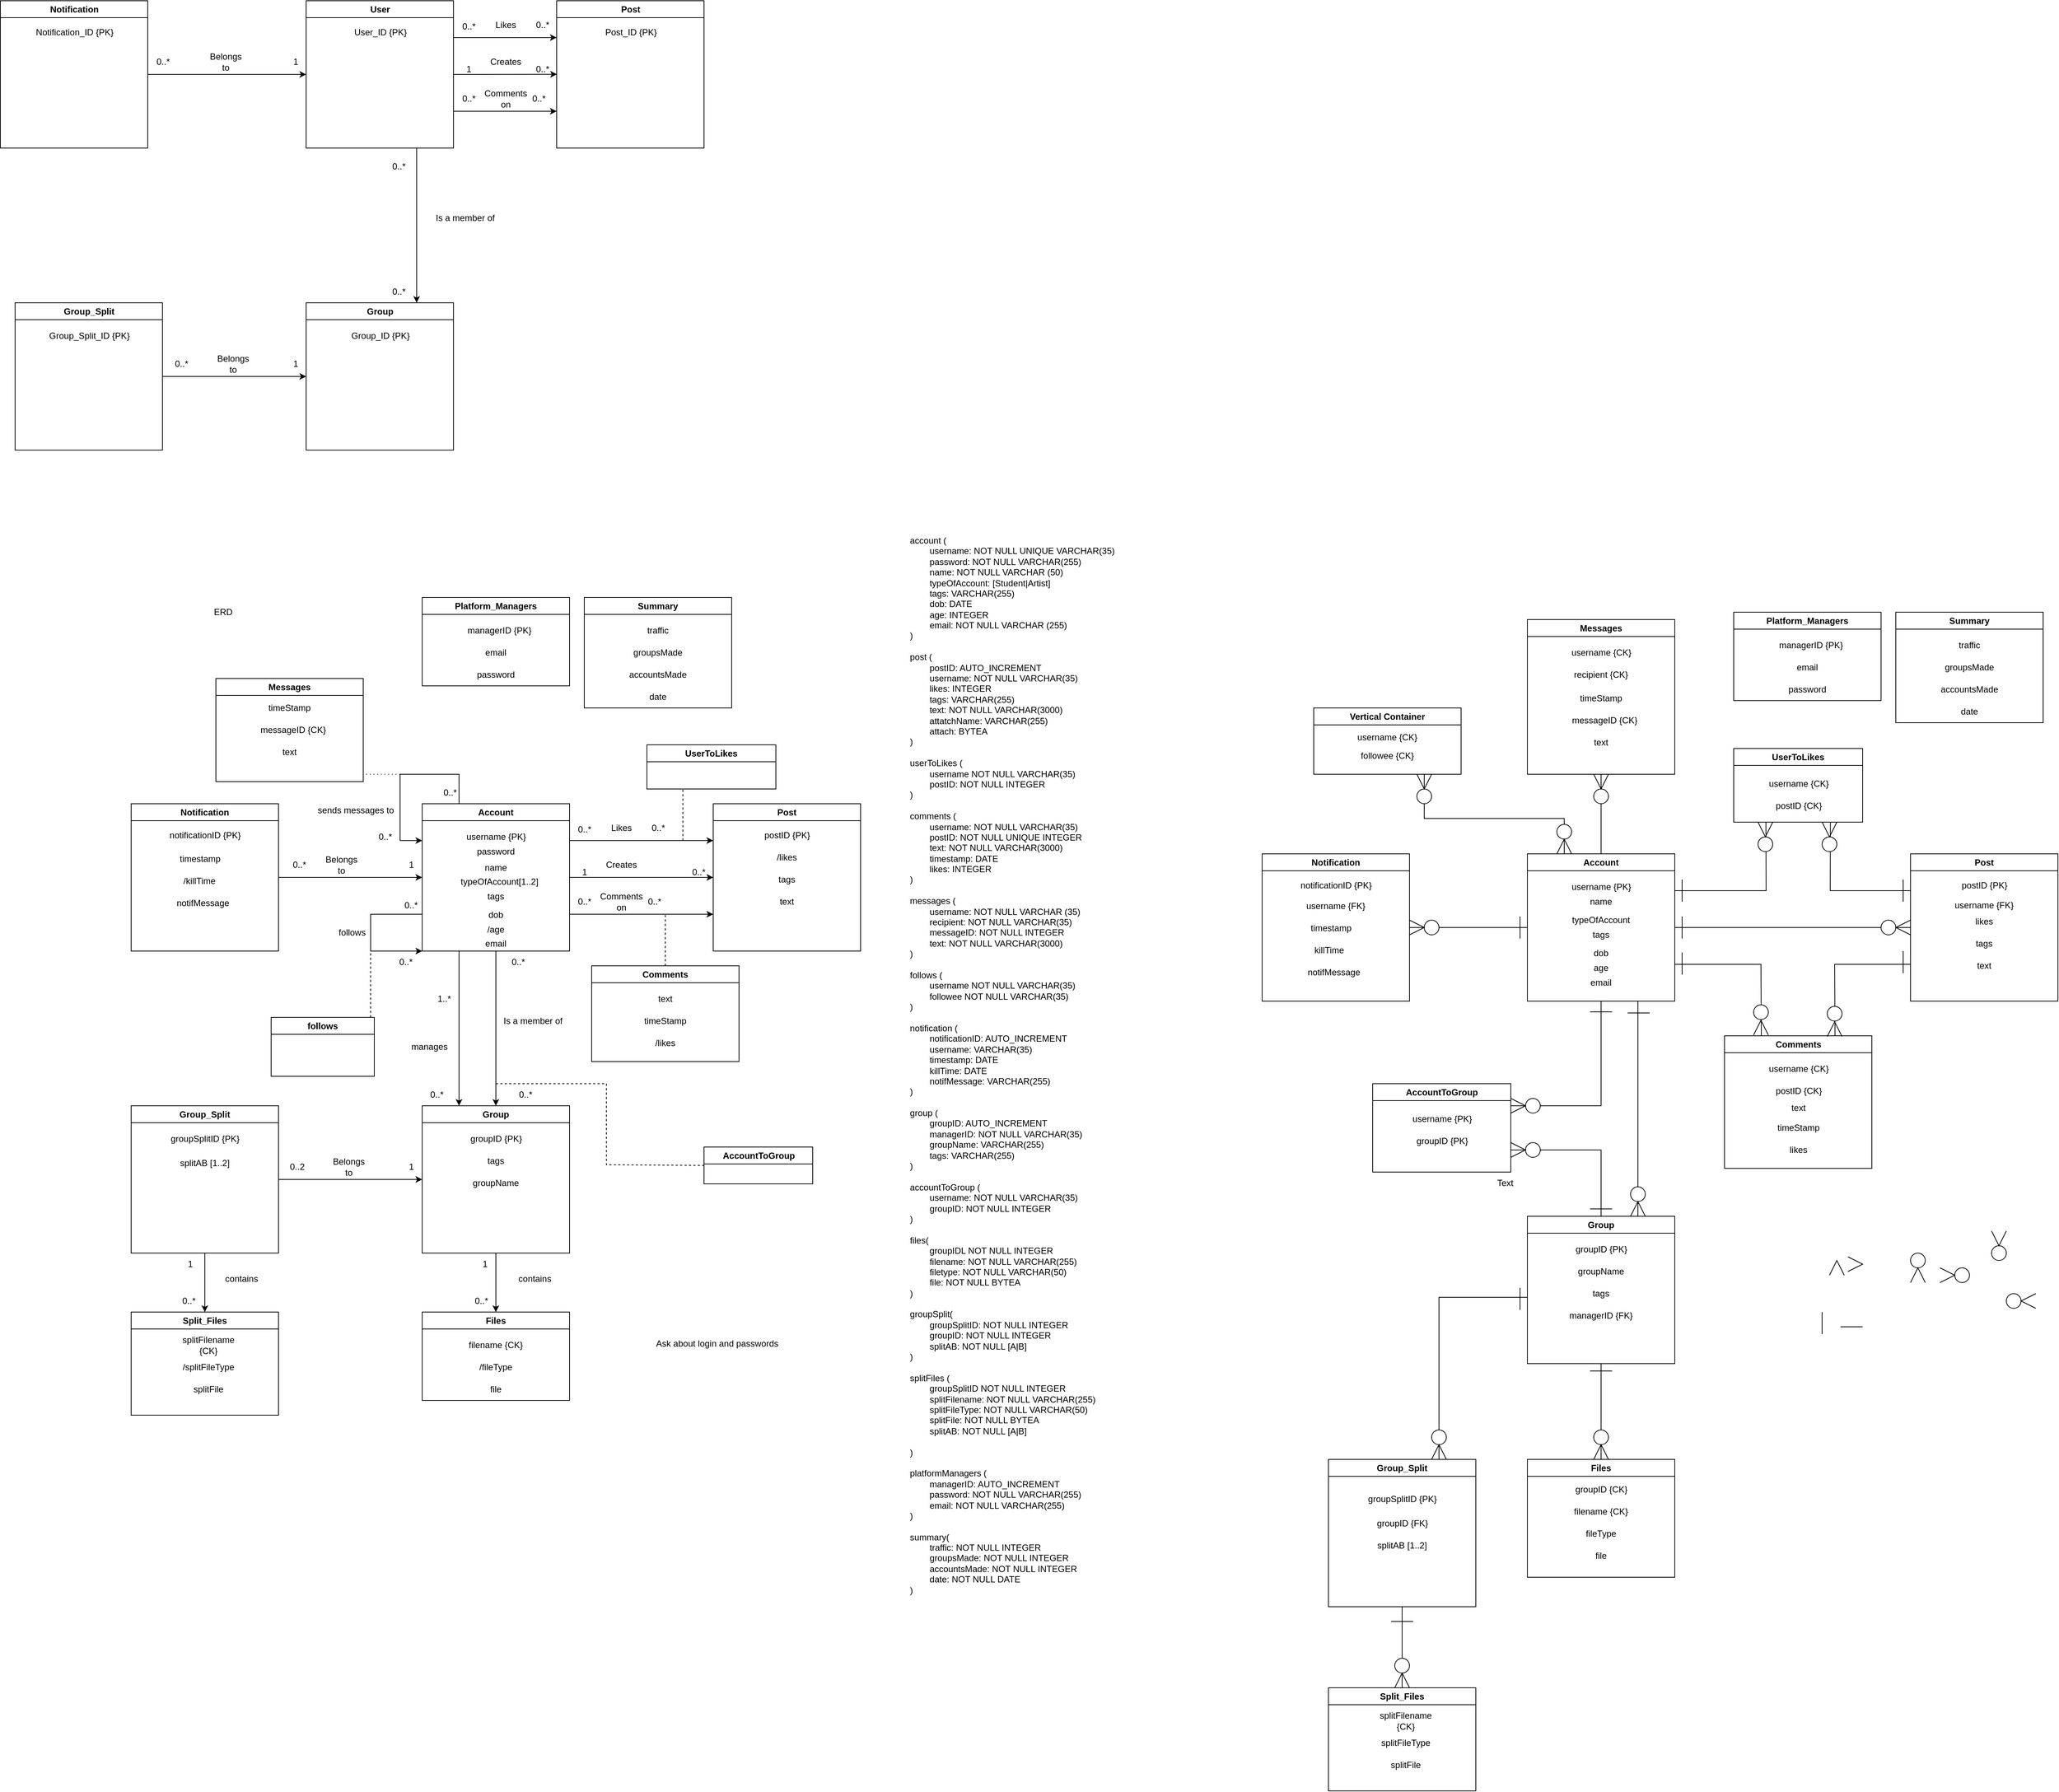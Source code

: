 <mxfile version="22.1.21" type="device">
  <diagram name="Page-1" id="mipcz4BeCPqu3NrqbcpR">
    <mxGraphModel dx="2311" dy="618" grid="1" gridSize="10" guides="1" tooltips="1" connect="1" arrows="1" fold="1" page="1" pageScale="1" pageWidth="850" pageHeight="1100" math="0" shadow="0">
      <root>
        <mxCell id="0" />
        <mxCell id="1" parent="0" />
        <mxCell id="tnb3KF8OBT1SzqHW7xid-125" value="" style="endArrow=none;html=1;rounded=0;entryX=0.5;entryY=1;entryDx=0;entryDy=0;exitX=0.5;exitY=0;exitDx=0;exitDy=0;" parent="1" source="4dsG40wPj2mOKf6h3i3h-25" target="tnb3KF8OBT1SzqHW7xid-122" edge="1">
          <mxGeometry width="50" height="50" relative="1" as="geometry">
            <mxPoint x="1750" y="1528" as="sourcePoint" />
            <mxPoint x="1750" y="1420" as="targetPoint" />
          </mxGeometry>
        </mxCell>
        <mxCell id="Dpp0LYQ1BTNpAMiysCnD-1" value="User" style="swimlane;whiteSpace=wrap;html=1;" parent="1" vertex="1">
          <mxGeometry x="-7.5" y="370" width="200" height="200" as="geometry" />
        </mxCell>
        <mxCell id="Dpp0LYQ1BTNpAMiysCnD-45" value="User_ID {PK}" style="text;html=1;align=center;verticalAlign=middle;resizable=0;points=[];autosize=1;strokeColor=none;fillColor=none;" parent="Dpp0LYQ1BTNpAMiysCnD-1" vertex="1">
          <mxGeometry x="55" y="28" width="90" height="30" as="geometry" />
        </mxCell>
        <mxCell id="Dpp0LYQ1BTNpAMiysCnD-2" value="Post" style="swimlane;whiteSpace=wrap;html=1;" parent="1" vertex="1">
          <mxGeometry x="332.5" y="370" width="200" height="200" as="geometry" />
        </mxCell>
        <mxCell id="Dpp0LYQ1BTNpAMiysCnD-46" value="Post_ID {PK}" style="text;html=1;align=center;verticalAlign=middle;resizable=0;points=[];autosize=1;strokeColor=none;fillColor=none;" parent="Dpp0LYQ1BTNpAMiysCnD-2" vertex="1">
          <mxGeometry x="55" y="28" width="90" height="30" as="geometry" />
        </mxCell>
        <mxCell id="Dpp0LYQ1BTNpAMiysCnD-6" value="Notification" style="swimlane;whiteSpace=wrap;html=1;startSize=23;" parent="1" vertex="1">
          <mxGeometry x="-422.5" y="370" width="200" height="200" as="geometry" />
        </mxCell>
        <mxCell id="Dpp0LYQ1BTNpAMiysCnD-43" value="Notification_ID {PK}" style="text;html=1;align=center;verticalAlign=middle;resizable=0;points=[];autosize=1;strokeColor=none;fillColor=none;" parent="Dpp0LYQ1BTNpAMiysCnD-6" vertex="1">
          <mxGeometry x="35" y="28" width="130" height="30" as="geometry" />
        </mxCell>
        <mxCell id="Dpp0LYQ1BTNpAMiysCnD-9" value="Group_Split" style="swimlane;whiteSpace=wrap;html=1;startSize=23;" parent="1" vertex="1">
          <mxGeometry x="-402.5" y="780" width="200" height="200" as="geometry" />
        </mxCell>
        <mxCell id="Dpp0LYQ1BTNpAMiysCnD-49" value="Group_Split_ID {PK}" style="text;html=1;align=center;verticalAlign=middle;resizable=0;points=[];autosize=1;strokeColor=none;fillColor=none;" parent="Dpp0LYQ1BTNpAMiysCnD-9" vertex="1">
          <mxGeometry x="35" y="30" width="130" height="30" as="geometry" />
        </mxCell>
        <mxCell id="Dpp0LYQ1BTNpAMiysCnD-11" value="1" style="text;html=1;align=center;verticalAlign=middle;resizable=0;points=[];autosize=1;strokeColor=none;fillColor=none;" parent="1" vertex="1">
          <mxGeometry x="197.5" y="448" width="30" height="30" as="geometry" />
        </mxCell>
        <mxCell id="Dpp0LYQ1BTNpAMiysCnD-12" value="0..*" style="text;html=1;align=center;verticalAlign=middle;resizable=0;points=[];autosize=1;strokeColor=none;fillColor=none;" parent="1" vertex="1">
          <mxGeometry x="292.5" y="448" width="40" height="30" as="geometry" />
        </mxCell>
        <mxCell id="Dpp0LYQ1BTNpAMiysCnD-13" value="Creates" style="text;html=1;align=center;verticalAlign=middle;resizable=0;points=[];autosize=1;strokeColor=none;fillColor=none;" parent="1" vertex="1">
          <mxGeometry x="227.5" y="438" width="70" height="30" as="geometry" />
        </mxCell>
        <mxCell id="Dpp0LYQ1BTNpAMiysCnD-16" value="0..*" style="text;html=1;align=center;verticalAlign=middle;resizable=0;points=[];autosize=1;strokeColor=none;fillColor=none;" parent="1" vertex="1">
          <mxGeometry x="97.5" y="580" width="40" height="30" as="geometry" />
        </mxCell>
        <mxCell id="Dpp0LYQ1BTNpAMiysCnD-17" value="Is a member of" style="text;html=1;align=center;verticalAlign=middle;resizable=0;points=[];autosize=1;strokeColor=none;fillColor=none;" parent="1" vertex="1">
          <mxGeometry x="157.5" y="650" width="100" height="30" as="geometry" />
        </mxCell>
        <mxCell id="Dpp0LYQ1BTNpAMiysCnD-19" value="0..*" style="text;html=1;align=center;verticalAlign=middle;resizable=0;points=[];autosize=1;strokeColor=none;fillColor=none;" parent="1" vertex="1">
          <mxGeometry x="192.5" y="390" width="40" height="30" as="geometry" />
        </mxCell>
        <mxCell id="Dpp0LYQ1BTNpAMiysCnD-20" value="0..*" style="text;html=1;align=center;verticalAlign=middle;resizable=0;points=[];autosize=1;strokeColor=none;fillColor=none;" parent="1" vertex="1">
          <mxGeometry x="292.5" y="388" width="40" height="30" as="geometry" />
        </mxCell>
        <mxCell id="Dpp0LYQ1BTNpAMiysCnD-21" value="Likes" style="text;html=1;align=center;verticalAlign=middle;resizable=0;points=[];autosize=1;strokeColor=none;fillColor=none;" parent="1" vertex="1">
          <mxGeometry x="237.5" y="388" width="50" height="30" as="geometry" />
        </mxCell>
        <mxCell id="Dpp0LYQ1BTNpAMiysCnD-22" value="" style="endArrow=classic;html=1;rounded=0;entryX=1.01;entryY=0.727;entryDx=0;entryDy=0;entryPerimeter=0;exitX=1;exitY=0.5;exitDx=0;exitDy=0;" parent="1" source="Dpp0LYQ1BTNpAMiysCnD-1" target="Dpp0LYQ1BTNpAMiysCnD-12" edge="1">
          <mxGeometry width="50" height="50" relative="1" as="geometry">
            <mxPoint x="227.5" y="528" as="sourcePoint" />
            <mxPoint x="282.5" y="478" as="targetPoint" />
          </mxGeometry>
        </mxCell>
        <mxCell id="Dpp0LYQ1BTNpAMiysCnD-23" value="" style="endArrow=classic;html=1;rounded=0;entryX=0;entryY=0.25;entryDx=0;entryDy=0;exitX=1;exitY=0.25;exitDx=0;exitDy=0;" parent="1" source="Dpp0LYQ1BTNpAMiysCnD-1" target="Dpp0LYQ1BTNpAMiysCnD-2" edge="1">
          <mxGeometry width="50" height="50" relative="1" as="geometry">
            <mxPoint x="242.5" y="360" as="sourcePoint" />
            <mxPoint x="292.5" y="310" as="targetPoint" />
          </mxGeometry>
        </mxCell>
        <mxCell id="Dpp0LYQ1BTNpAMiysCnD-26" value="" style="endArrow=classic;html=1;rounded=0;entryX=0;entryY=0.75;entryDx=0;entryDy=0;exitX=1;exitY=0.75;exitDx=0;exitDy=0;" parent="1" source="Dpp0LYQ1BTNpAMiysCnD-1" target="Dpp0LYQ1BTNpAMiysCnD-2" edge="1">
          <mxGeometry width="50" height="50" relative="1" as="geometry">
            <mxPoint x="272.5" y="630" as="sourcePoint" />
            <mxPoint x="322.5" y="580" as="targetPoint" />
          </mxGeometry>
        </mxCell>
        <mxCell id="Dpp0LYQ1BTNpAMiysCnD-27" value="0..*" style="text;html=1;align=center;verticalAlign=middle;resizable=0;points=[];autosize=1;strokeColor=none;fillColor=none;" parent="1" vertex="1">
          <mxGeometry x="192.5" y="488" width="40" height="30" as="geometry" />
        </mxCell>
        <mxCell id="Dpp0LYQ1BTNpAMiysCnD-28" value="0..*" style="text;html=1;align=center;verticalAlign=middle;resizable=0;points=[];autosize=1;strokeColor=none;fillColor=none;" parent="1" vertex="1">
          <mxGeometry x="287.5" y="488" width="40" height="30" as="geometry" />
        </mxCell>
        <mxCell id="Dpp0LYQ1BTNpAMiysCnD-29" value="Comments&lt;br&gt;on" style="text;html=1;align=center;verticalAlign=middle;resizable=0;points=[];autosize=1;strokeColor=none;fillColor=none;" parent="1" vertex="1">
          <mxGeometry x="222.5" y="483" width="80" height="40" as="geometry" />
        </mxCell>
        <mxCell id="Dpp0LYQ1BTNpAMiysCnD-30" value="" style="endArrow=classic;html=1;rounded=0;entryX=0;entryY=0.5;entryDx=0;entryDy=0;exitX=1;exitY=0.5;exitDx=0;exitDy=0;" parent="1" source="Dpp0LYQ1BTNpAMiysCnD-6" target="Dpp0LYQ1BTNpAMiysCnD-1" edge="1">
          <mxGeometry width="50" height="50" relative="1" as="geometry">
            <mxPoint x="-372.5" y="690" as="sourcePoint" />
            <mxPoint x="-322.5" y="640" as="targetPoint" />
          </mxGeometry>
        </mxCell>
        <mxCell id="Dpp0LYQ1BTNpAMiysCnD-31" value="Belongs&lt;br&gt;to" style="text;html=1;align=center;verticalAlign=middle;resizable=0;points=[];autosize=1;strokeColor=none;fillColor=none;" parent="1" vertex="1">
          <mxGeometry x="-152.5" y="433" width="70" height="40" as="geometry" />
        </mxCell>
        <mxCell id="Dpp0LYQ1BTNpAMiysCnD-32" value="0..*" style="text;html=1;align=center;verticalAlign=middle;resizable=0;points=[];autosize=1;strokeColor=none;fillColor=none;" parent="1" vertex="1">
          <mxGeometry x="-222.5" y="438" width="40" height="30" as="geometry" />
        </mxCell>
        <mxCell id="Dpp0LYQ1BTNpAMiysCnD-33" value="1" style="text;html=1;align=center;verticalAlign=middle;resizable=0;points=[];autosize=1;strokeColor=none;fillColor=none;" parent="1" vertex="1">
          <mxGeometry x="-37.5" y="438" width="30" height="30" as="geometry" />
        </mxCell>
        <mxCell id="Dpp0LYQ1BTNpAMiysCnD-34" value="" style="endArrow=classic;html=1;rounded=0;entryX=0;entryY=0.5;entryDx=0;entryDy=0;exitX=1;exitY=0.5;exitDx=0;exitDy=0;" parent="1" source="Dpp0LYQ1BTNpAMiysCnD-9" edge="1">
          <mxGeometry width="50" height="50" relative="1" as="geometry">
            <mxPoint x="-92.5" y="940" as="sourcePoint" />
            <mxPoint x="-7.5" y="880" as="targetPoint" />
          </mxGeometry>
        </mxCell>
        <mxCell id="Dpp0LYQ1BTNpAMiysCnD-36" value="1" style="text;html=1;align=center;verticalAlign=middle;resizable=0;points=[];autosize=1;strokeColor=none;fillColor=none;" parent="1" vertex="1">
          <mxGeometry x="-37.5" y="848" width="30" height="30" as="geometry" />
        </mxCell>
        <mxCell id="Dpp0LYQ1BTNpAMiysCnD-37" value="0..*" style="text;html=1;align=center;verticalAlign=middle;resizable=0;points=[];autosize=1;strokeColor=none;fillColor=none;" parent="1" vertex="1">
          <mxGeometry x="-197.5" y="848" width="40" height="30" as="geometry" />
        </mxCell>
        <mxCell id="Dpp0LYQ1BTNpAMiysCnD-42" value="Group" style="swimlane;whiteSpace=wrap;html=1;" parent="1" vertex="1">
          <mxGeometry x="-7.5" y="780" width="200" height="200" as="geometry" />
        </mxCell>
        <mxCell id="Dpp0LYQ1BTNpAMiysCnD-47" value="Group_ID {PK}" style="text;html=1;align=center;verticalAlign=middle;resizable=0;points=[];autosize=1;strokeColor=none;fillColor=none;" parent="Dpp0LYQ1BTNpAMiysCnD-42" vertex="1">
          <mxGeometry x="50" y="30" width="100" height="30" as="geometry" />
        </mxCell>
        <mxCell id="Dpp0LYQ1BTNpAMiysCnD-48" value="Belongs&lt;br&gt;to" style="text;html=1;align=center;verticalAlign=middle;resizable=0;points=[];autosize=1;strokeColor=none;fillColor=none;" parent="1" vertex="1">
          <mxGeometry x="-142.5" y="843" width="70" height="40" as="geometry" />
        </mxCell>
        <mxCell id="Rh0EF4wnjJrDwPLKks2O-13" value="0..*" style="text;html=1;align=center;verticalAlign=middle;resizable=0;points=[];autosize=1;strokeColor=none;fillColor=none;" parent="1" vertex="1">
          <mxGeometry x="97.5" y="750" width="40" height="30" as="geometry" />
        </mxCell>
        <mxCell id="Rh0EF4wnjJrDwPLKks2O-68" value="Account" style="swimlane;whiteSpace=wrap;html=1;" parent="1" vertex="1">
          <mxGeometry x="150" y="1460" width="200" height="200" as="geometry" />
        </mxCell>
        <mxCell id="Rh0EF4wnjJrDwPLKks2O-69" value="username {PK}" style="text;html=1;align=center;verticalAlign=middle;resizable=0;points=[];autosize=1;strokeColor=none;fillColor=none;" parent="Rh0EF4wnjJrDwPLKks2O-68" vertex="1">
          <mxGeometry x="50" y="30" width="100" height="30" as="geometry" />
        </mxCell>
        <mxCell id="Rh0EF4wnjJrDwPLKks2O-71" value="typeOfAccount[1..2]" style="text;html=1;strokeColor=none;fillColor=none;align=center;verticalAlign=middle;whiteSpace=wrap;rounded=0;rotation=0;" parent="Rh0EF4wnjJrDwPLKks2O-68" vertex="1">
          <mxGeometry x="50" y="91" width="110" height="30" as="geometry" />
        </mxCell>
        <mxCell id="Rh0EF4wnjJrDwPLKks2O-72" value="tags" style="text;html=1;strokeColor=none;fillColor=none;align=center;verticalAlign=middle;whiteSpace=wrap;rounded=0;" parent="Rh0EF4wnjJrDwPLKks2O-68" vertex="1">
          <mxGeometry x="70" y="111" width="60" height="30" as="geometry" />
        </mxCell>
        <mxCell id="zcyIjwBL12K0i02IjgGY-17" value="dob" style="text;strokeColor=none;fillColor=none;align=center;verticalAlign=middle;spacingLeft=4;spacingRight=4;overflow=hidden;points=[[0,0.5],[1,0.5]];portConstraint=eastwest;rotatable=0;whiteSpace=wrap;html=1;" parent="Rh0EF4wnjJrDwPLKks2O-68" vertex="1">
          <mxGeometry x="60" y="136" width="80" height="30" as="geometry" />
        </mxCell>
        <mxCell id="zcyIjwBL12K0i02IjgGY-18" value="/age" style="text;strokeColor=none;fillColor=none;align=center;verticalAlign=middle;spacingLeft=4;spacingRight=4;overflow=hidden;points=[[0,0.5],[1,0.5]];portConstraint=eastwest;rotatable=0;whiteSpace=wrap;html=1;" parent="Rh0EF4wnjJrDwPLKks2O-68" vertex="1">
          <mxGeometry x="60" y="156" width="80" height="30" as="geometry" />
        </mxCell>
        <mxCell id="4dsG40wPj2mOKf6h3i3h-7" value="email" style="text;html=1;strokeColor=none;fillColor=none;align=center;verticalAlign=middle;whiteSpace=wrap;rounded=0;" parent="Rh0EF4wnjJrDwPLKks2O-68" vertex="1">
          <mxGeometry x="70" y="175" width="60" height="30" as="geometry" />
        </mxCell>
        <mxCell id="Rh0EF4wnjJrDwPLKks2O-70" value="name" style="text;html=1;strokeColor=none;fillColor=none;align=center;verticalAlign=middle;whiteSpace=wrap;rounded=0;" parent="Rh0EF4wnjJrDwPLKks2O-68" vertex="1">
          <mxGeometry x="70" y="72" width="60" height="30" as="geometry" />
        </mxCell>
        <mxCell id="m73UPewdq2etQJ7ue-zR-11" value="password" style="text;html=1;strokeColor=none;fillColor=none;align=center;verticalAlign=middle;whiteSpace=wrap;rounded=0;" parent="Rh0EF4wnjJrDwPLKks2O-68" vertex="1">
          <mxGeometry x="70" y="50" width="60" height="30" as="geometry" />
        </mxCell>
        <mxCell id="Rh0EF4wnjJrDwPLKks2O-73" value="Post" style="swimlane;whiteSpace=wrap;html=1;" parent="1" vertex="1">
          <mxGeometry x="545" y="1460" width="200" height="200" as="geometry" />
        </mxCell>
        <mxCell id="Rh0EF4wnjJrDwPLKks2O-74" value="postID {PK}" style="text;html=1;align=center;verticalAlign=middle;resizable=0;points=[];autosize=1;strokeColor=none;fillColor=none;" parent="Rh0EF4wnjJrDwPLKks2O-73" vertex="1">
          <mxGeometry x="55" y="28" width="90" height="30" as="geometry" />
        </mxCell>
        <mxCell id="Rh0EF4wnjJrDwPLKks2O-76" value="/likes" style="text;html=1;strokeColor=none;fillColor=none;align=center;verticalAlign=middle;whiteSpace=wrap;rounded=0;" parent="Rh0EF4wnjJrDwPLKks2O-73" vertex="1">
          <mxGeometry x="70" y="58" width="60" height="30" as="geometry" />
        </mxCell>
        <mxCell id="Rh0EF4wnjJrDwPLKks2O-77" value="tags" style="text;html=1;strokeColor=none;fillColor=none;align=center;verticalAlign=middle;whiteSpace=wrap;rounded=0;" parent="Rh0EF4wnjJrDwPLKks2O-73" vertex="1">
          <mxGeometry x="70" y="88" width="60" height="30" as="geometry" />
        </mxCell>
        <mxCell id="OdN4RCp4MEMPDeF_XI6s-49" value="text" style="text;html=1;strokeColor=none;fillColor=none;align=center;verticalAlign=middle;whiteSpace=wrap;rounded=0;" parent="Rh0EF4wnjJrDwPLKks2O-73" vertex="1">
          <mxGeometry x="70" y="118" width="60" height="30" as="geometry" />
        </mxCell>
        <mxCell id="Rh0EF4wnjJrDwPLKks2O-78" value="Notification" style="swimlane;whiteSpace=wrap;html=1;startSize=23;" parent="1" vertex="1">
          <mxGeometry x="-245" y="1460" width="200" height="200" as="geometry" />
        </mxCell>
        <mxCell id="Rh0EF4wnjJrDwPLKks2O-79" value="notificationID {PK}" style="text;html=1;align=center;verticalAlign=middle;resizable=0;points=[];autosize=1;strokeColor=none;fillColor=none;" parent="Rh0EF4wnjJrDwPLKks2O-78" vertex="1">
          <mxGeometry x="40" y="28" width="120" height="30" as="geometry" />
        </mxCell>
        <mxCell id="zcyIjwBL12K0i02IjgGY-11" value="timestamp" style="text;strokeColor=none;fillColor=none;align=left;verticalAlign=middle;spacingLeft=4;spacingRight=4;overflow=hidden;points=[[0,0.5],[1,0.5]];portConstraint=eastwest;rotatable=0;whiteSpace=wrap;html=1;" parent="Rh0EF4wnjJrDwPLKks2O-78" vertex="1">
          <mxGeometry x="60" y="60" width="80" height="30" as="geometry" />
        </mxCell>
        <mxCell id="zcyIjwBL12K0i02IjgGY-12" value="/killTime" style="text;strokeColor=none;fillColor=none;align=left;verticalAlign=middle;spacingLeft=4;spacingRight=4;overflow=hidden;points=[[0,0.5],[1,0.5]];portConstraint=eastwest;rotatable=0;whiteSpace=wrap;html=1;" parent="Rh0EF4wnjJrDwPLKks2O-78" vertex="1">
          <mxGeometry x="65" y="90" width="80" height="30" as="geometry" />
        </mxCell>
        <mxCell id="OdN4RCp4MEMPDeF_XI6s-24" value="notifMessage" style="text;html=1;strokeColor=none;fillColor=none;align=center;verticalAlign=middle;whiteSpace=wrap;rounded=0;" parent="Rh0EF4wnjJrDwPLKks2O-78" vertex="1">
          <mxGeometry x="50" y="120" width="95" height="30" as="geometry" />
        </mxCell>
        <mxCell id="Rh0EF4wnjJrDwPLKks2O-81" value="Group_Split" style="swimlane;whiteSpace=wrap;html=1;startSize=23;" parent="1" vertex="1">
          <mxGeometry x="-245" y="1870" width="200" height="200" as="geometry" />
        </mxCell>
        <mxCell id="Rh0EF4wnjJrDwPLKks2O-82" value="groupSplitID {PK}" style="text;html=1;align=center;verticalAlign=middle;resizable=0;points=[];autosize=1;strokeColor=none;fillColor=none;" parent="Rh0EF4wnjJrDwPLKks2O-81" vertex="1">
          <mxGeometry x="40" y="30" width="120" height="30" as="geometry" />
        </mxCell>
        <mxCell id="-S3U3vzZ7X92yf2erA8T-2" value="splitAB [1..2]" style="text;html=1;strokeColor=none;fillColor=none;align=center;verticalAlign=middle;whiteSpace=wrap;rounded=0;" parent="Rh0EF4wnjJrDwPLKks2O-81" vertex="1">
          <mxGeometry x="50" y="63" width="100" height="30" as="geometry" />
        </mxCell>
        <mxCell id="Rh0EF4wnjJrDwPLKks2O-83" value="1" style="text;html=1;align=center;verticalAlign=middle;resizable=0;points=[];autosize=1;strokeColor=none;fillColor=none;" parent="1" vertex="1">
          <mxGeometry x="355" y="1538" width="30" height="30" as="geometry" />
        </mxCell>
        <mxCell id="Rh0EF4wnjJrDwPLKks2O-84" value="0..*" style="text;html=1;align=center;verticalAlign=middle;resizable=0;points=[];autosize=1;strokeColor=none;fillColor=none;" parent="1" vertex="1">
          <mxGeometry x="505" y="1538" width="40" height="30" as="geometry" />
        </mxCell>
        <mxCell id="Rh0EF4wnjJrDwPLKks2O-85" value="Creates" style="text;html=1;align=center;verticalAlign=middle;resizable=0;points=[];autosize=1;strokeColor=none;fillColor=none;" parent="1" vertex="1">
          <mxGeometry x="385" y="1528" width="70" height="30" as="geometry" />
        </mxCell>
        <mxCell id="Rh0EF4wnjJrDwPLKks2O-86" value="0..*" style="text;html=1;align=center;verticalAlign=middle;resizable=0;points=[];autosize=1;strokeColor=none;fillColor=none;" parent="1" vertex="1">
          <mxGeometry x="260" y="1660" width="40" height="30" as="geometry" />
        </mxCell>
        <mxCell id="Rh0EF4wnjJrDwPLKks2O-89" value="0..*" style="text;html=1;align=center;verticalAlign=middle;resizable=0;points=[];autosize=1;strokeColor=none;fillColor=none;" parent="1" vertex="1">
          <mxGeometry x="350" y="1480" width="40" height="30" as="geometry" />
        </mxCell>
        <mxCell id="Rh0EF4wnjJrDwPLKks2O-90" value="0..*" style="text;html=1;align=center;verticalAlign=middle;resizable=0;points=[];autosize=1;strokeColor=none;fillColor=none;" parent="1" vertex="1">
          <mxGeometry x="450" y="1478" width="40" height="30" as="geometry" />
        </mxCell>
        <mxCell id="Rh0EF4wnjJrDwPLKks2O-91" value="Likes" style="text;html=1;align=center;verticalAlign=middle;resizable=0;points=[];autosize=1;strokeColor=none;fillColor=none;" parent="1" vertex="1">
          <mxGeometry x="395" y="1478" width="50" height="30" as="geometry" />
        </mxCell>
        <mxCell id="Rh0EF4wnjJrDwPLKks2O-92" value="" style="endArrow=classic;html=1;rounded=0;entryX=0;entryY=0.5;entryDx=0;entryDy=0;exitX=1;exitY=0.5;exitDx=0;exitDy=0;" parent="1" source="Rh0EF4wnjJrDwPLKks2O-68" target="Rh0EF4wnjJrDwPLKks2O-73" edge="1">
          <mxGeometry width="50" height="50" relative="1" as="geometry">
            <mxPoint x="385" y="1618" as="sourcePoint" />
            <mxPoint x="440" y="1568" as="targetPoint" />
          </mxGeometry>
        </mxCell>
        <mxCell id="Rh0EF4wnjJrDwPLKks2O-93" value="" style="endArrow=classic;html=1;rounded=0;entryX=0;entryY=0.25;entryDx=0;entryDy=0;exitX=1;exitY=0.25;exitDx=0;exitDy=0;" parent="1" source="Rh0EF4wnjJrDwPLKks2O-68" target="Rh0EF4wnjJrDwPLKks2O-73" edge="1">
          <mxGeometry width="50" height="50" relative="1" as="geometry">
            <mxPoint x="400" y="1450" as="sourcePoint" />
            <mxPoint x="450" y="1400" as="targetPoint" />
          </mxGeometry>
        </mxCell>
        <mxCell id="Rh0EF4wnjJrDwPLKks2O-95" value="" style="endArrow=classic;html=1;rounded=0;entryX=0;entryY=0.75;entryDx=0;entryDy=0;exitX=1;exitY=0.75;exitDx=0;exitDy=0;" parent="1" source="Rh0EF4wnjJrDwPLKks2O-68" target="Rh0EF4wnjJrDwPLKks2O-73" edge="1">
          <mxGeometry width="50" height="50" relative="1" as="geometry">
            <mxPoint x="430" y="1720" as="sourcePoint" />
            <mxPoint x="480" y="1670" as="targetPoint" />
          </mxGeometry>
        </mxCell>
        <mxCell id="Rh0EF4wnjJrDwPLKks2O-96" value="0..*" style="text;html=1;align=center;verticalAlign=middle;resizable=0;points=[];autosize=1;strokeColor=none;fillColor=none;" parent="1" vertex="1">
          <mxGeometry x="350" y="1578" width="40" height="30" as="geometry" />
        </mxCell>
        <mxCell id="Rh0EF4wnjJrDwPLKks2O-97" value="0..*" style="text;html=1;align=center;verticalAlign=middle;resizable=0;points=[];autosize=1;strokeColor=none;fillColor=none;" parent="1" vertex="1">
          <mxGeometry x="445" y="1578" width="40" height="30" as="geometry" />
        </mxCell>
        <mxCell id="Rh0EF4wnjJrDwPLKks2O-98" value="Comments&lt;br&gt;on" style="text;html=1;align=center;verticalAlign=middle;resizable=0;points=[];autosize=1;strokeColor=none;fillColor=none;" parent="1" vertex="1">
          <mxGeometry x="380" y="1573" width="80" height="40" as="geometry" />
        </mxCell>
        <mxCell id="Rh0EF4wnjJrDwPLKks2O-99" value="" style="endArrow=classic;html=1;rounded=0;entryX=0;entryY=0.5;entryDx=0;entryDy=0;exitX=1;exitY=0.5;exitDx=0;exitDy=0;" parent="1" source="Rh0EF4wnjJrDwPLKks2O-78" target="Rh0EF4wnjJrDwPLKks2O-68" edge="1">
          <mxGeometry width="50" height="50" relative="1" as="geometry">
            <mxPoint x="-215" y="1780" as="sourcePoint" />
            <mxPoint x="-165" y="1730" as="targetPoint" />
          </mxGeometry>
        </mxCell>
        <mxCell id="Rh0EF4wnjJrDwPLKks2O-100" value="Belongs&lt;br&gt;to" style="text;html=1;align=center;verticalAlign=middle;resizable=0;points=[];autosize=1;strokeColor=none;fillColor=none;" parent="1" vertex="1">
          <mxGeometry x="5" y="1523" width="70" height="40" as="geometry" />
        </mxCell>
        <mxCell id="Rh0EF4wnjJrDwPLKks2O-101" value="0..*" style="text;html=1;align=center;verticalAlign=middle;resizable=0;points=[];autosize=1;strokeColor=none;fillColor=none;" parent="1" vertex="1">
          <mxGeometry x="-37.5" y="1528" width="40" height="30" as="geometry" />
        </mxCell>
        <mxCell id="Rh0EF4wnjJrDwPLKks2O-102" value="1" style="text;html=1;align=center;verticalAlign=middle;resizable=0;points=[];autosize=1;strokeColor=none;fillColor=none;" parent="1" vertex="1">
          <mxGeometry x="120" y="1528" width="30" height="30" as="geometry" />
        </mxCell>
        <mxCell id="Rh0EF4wnjJrDwPLKks2O-103" value="" style="endArrow=classic;html=1;rounded=0;entryX=0;entryY=0.5;entryDx=0;entryDy=0;exitX=1;exitY=0.5;exitDx=0;exitDy=0;" parent="1" source="Rh0EF4wnjJrDwPLKks2O-81" edge="1">
          <mxGeometry width="50" height="50" relative="1" as="geometry">
            <mxPoint x="65" y="2030" as="sourcePoint" />
            <mxPoint x="150" y="1970" as="targetPoint" />
          </mxGeometry>
        </mxCell>
        <mxCell id="Rh0EF4wnjJrDwPLKks2O-104" value="1" style="text;html=1;align=center;verticalAlign=middle;resizable=0;points=[];autosize=1;strokeColor=none;fillColor=none;" parent="1" vertex="1">
          <mxGeometry x="120" y="1938" width="30" height="30" as="geometry" />
        </mxCell>
        <mxCell id="Rh0EF4wnjJrDwPLKks2O-105" value="0..2" style="text;html=1;align=center;verticalAlign=middle;resizable=0;points=[];autosize=1;strokeColor=none;fillColor=none;" parent="1" vertex="1">
          <mxGeometry x="-40" y="1938" width="40" height="30" as="geometry" />
        </mxCell>
        <mxCell id="Rh0EF4wnjJrDwPLKks2O-106" value="Group" style="swimlane;whiteSpace=wrap;html=1;" parent="1" vertex="1">
          <mxGeometry x="150" y="1870" width="200" height="200" as="geometry" />
        </mxCell>
        <mxCell id="Rh0EF4wnjJrDwPLKks2O-107" value="groupID {PK}" style="text;html=1;align=center;verticalAlign=middle;resizable=0;points=[];autosize=1;strokeColor=none;fillColor=none;" parent="Rh0EF4wnjJrDwPLKks2O-106" vertex="1">
          <mxGeometry x="55" y="30" width="90" height="30" as="geometry" />
        </mxCell>
        <mxCell id="Rh0EF4wnjJrDwPLKks2O-108" value="tags" style="text;html=1;strokeColor=none;fillColor=none;align=center;verticalAlign=middle;whiteSpace=wrap;rounded=0;" parent="Rh0EF4wnjJrDwPLKks2O-106" vertex="1">
          <mxGeometry x="70" y="60" width="60" height="30" as="geometry" />
        </mxCell>
        <mxCell id="m73UPewdq2etQJ7ue-zR-14" value="groupName" style="text;html=1;strokeColor=none;fillColor=none;align=center;verticalAlign=middle;whiteSpace=wrap;rounded=0;" parent="Rh0EF4wnjJrDwPLKks2O-106" vertex="1">
          <mxGeometry x="70" y="90" width="60" height="30" as="geometry" />
        </mxCell>
        <mxCell id="Rh0EF4wnjJrDwPLKks2O-109" value="Belongs&lt;br&gt;to" style="text;html=1;align=center;verticalAlign=middle;resizable=0;points=[];autosize=1;strokeColor=none;fillColor=none;" parent="1" vertex="1">
          <mxGeometry x="15" y="1933" width="70" height="40" as="geometry" />
        </mxCell>
        <mxCell id="Rh0EF4wnjJrDwPLKks2O-115" value="0..*" style="text;html=1;align=center;verticalAlign=middle;resizable=0;points=[];autosize=1;strokeColor=none;fillColor=none;" parent="1" vertex="1">
          <mxGeometry x="270" y="1840" width="40" height="30" as="geometry" />
        </mxCell>
        <mxCell id="Rh0EF4wnjJrDwPLKks2O-117" value="" style="endArrow=classic;html=1;rounded=0;exitX=0.75;exitY=1;exitDx=0;exitDy=0;entryX=0.75;entryY=0;entryDx=0;entryDy=0;" parent="1" source="Dpp0LYQ1BTNpAMiysCnD-1" target="Dpp0LYQ1BTNpAMiysCnD-42" edge="1">
          <mxGeometry width="50" height="50" relative="1" as="geometry">
            <mxPoint x="7.5" y="720" as="sourcePoint" />
            <mxPoint x="57.5" y="670" as="targetPoint" />
          </mxGeometry>
        </mxCell>
        <mxCell id="Rh0EF4wnjJrDwPLKks2O-122" value="Files" style="swimlane;whiteSpace=wrap;html=1;" parent="1" vertex="1">
          <mxGeometry x="150" y="2150" width="200" height="120" as="geometry" />
        </mxCell>
        <mxCell id="Rh0EF4wnjJrDwPLKks2O-126" value="filename {CK}" style="text;html=1;strokeColor=none;fillColor=none;align=center;verticalAlign=middle;whiteSpace=wrap;rounded=0;" parent="Rh0EF4wnjJrDwPLKks2O-122" vertex="1">
          <mxGeometry x="60" y="30" width="80" height="30" as="geometry" />
        </mxCell>
        <mxCell id="Rh0EF4wnjJrDwPLKks2O-127" value="/fileType" style="text;html=1;strokeColor=none;fillColor=none;align=center;verticalAlign=middle;whiteSpace=wrap;rounded=0;" parent="Rh0EF4wnjJrDwPLKks2O-122" vertex="1">
          <mxGeometry x="70" y="60" width="60" height="30" as="geometry" />
        </mxCell>
        <mxCell id="Rh0EF4wnjJrDwPLKks2O-128" value="file" style="text;html=1;strokeColor=none;fillColor=none;align=center;verticalAlign=middle;whiteSpace=wrap;rounded=0;" parent="Rh0EF4wnjJrDwPLKks2O-122" vertex="1">
          <mxGeometry x="70" y="90" width="60" height="30" as="geometry" />
        </mxCell>
        <mxCell id="Rh0EF4wnjJrDwPLKks2O-123" value="" style="endArrow=classic;html=1;rounded=0;exitX=0.5;exitY=1;exitDx=0;exitDy=0;entryX=0.5;entryY=0;entryDx=0;entryDy=0;" parent="1" source="Rh0EF4wnjJrDwPLKks2O-106" target="Rh0EF4wnjJrDwPLKks2O-122" edge="1">
          <mxGeometry width="50" height="50" relative="1" as="geometry">
            <mxPoint x="170" y="2260" as="sourcePoint" />
            <mxPoint x="220" y="2210" as="targetPoint" />
          </mxGeometry>
        </mxCell>
        <mxCell id="Rh0EF4wnjJrDwPLKks2O-129" value="" style="endArrow=classic;html=1;rounded=0;entryX=0.5;entryY=0;entryDx=0;entryDy=0;exitX=0.5;exitY=1;exitDx=0;exitDy=0;" parent="1" source="Rh0EF4wnjJrDwPLKks2O-68" target="Rh0EF4wnjJrDwPLKks2O-106" edge="1">
          <mxGeometry width="50" height="50" relative="1" as="geometry">
            <mxPoint x="310" y="1890" as="sourcePoint" />
            <mxPoint x="360" y="1840" as="targetPoint" />
          </mxGeometry>
        </mxCell>
        <mxCell id="Rh0EF4wnjJrDwPLKks2O-132" value="Is a member of" style="text;html=1;align=center;verticalAlign=middle;resizable=0;points=[];autosize=1;strokeColor=none;fillColor=none;" parent="1" vertex="1">
          <mxGeometry x="250" y="1740" width="100" height="30" as="geometry" />
        </mxCell>
        <mxCell id="Rh0EF4wnjJrDwPLKks2O-133" value="" style="endArrow=classic;html=1;rounded=0;exitX=0.25;exitY=1;exitDx=0;exitDy=0;entryX=0.25;entryY=0;entryDx=0;entryDy=0;" parent="1" source="Rh0EF4wnjJrDwPLKks2O-68" target="Rh0EF4wnjJrDwPLKks2O-106" edge="1">
          <mxGeometry width="50" height="50" relative="1" as="geometry">
            <mxPoint x="310" y="1620" as="sourcePoint" />
            <mxPoint x="360" y="1570" as="targetPoint" />
          </mxGeometry>
        </mxCell>
        <mxCell id="Rh0EF4wnjJrDwPLKks2O-134" value="manages" style="text;html=1;strokeColor=none;fillColor=none;align=center;verticalAlign=middle;whiteSpace=wrap;rounded=0;" parent="1" vertex="1">
          <mxGeometry x="130" y="1775" width="60" height="30" as="geometry" />
        </mxCell>
        <mxCell id="Rh0EF4wnjJrDwPLKks2O-135" value="1..*" style="text;html=1;strokeColor=none;fillColor=none;align=center;verticalAlign=middle;whiteSpace=wrap;rounded=0;" parent="1" vertex="1">
          <mxGeometry x="150" y="1710" width="60" height="30" as="geometry" />
        </mxCell>
        <mxCell id="Rh0EF4wnjJrDwPLKks2O-136" value="0..*" style="text;html=1;strokeColor=none;fillColor=none;align=center;verticalAlign=middle;whiteSpace=wrap;rounded=0;" parent="1" vertex="1">
          <mxGeometry x="140" y="1840" width="60" height="30" as="geometry" />
        </mxCell>
        <mxCell id="Rh0EF4wnjJrDwPLKks2O-137" value="Comments" style="swimlane;whiteSpace=wrap;html=1;" parent="1" vertex="1">
          <mxGeometry x="380" y="1680" width="200" height="130" as="geometry" />
        </mxCell>
        <mxCell id="Rh0EF4wnjJrDwPLKks2O-138" value="text" style="text;html=1;strokeColor=none;fillColor=none;align=center;verticalAlign=middle;whiteSpace=wrap;rounded=0;" parent="Rh0EF4wnjJrDwPLKks2O-137" vertex="1">
          <mxGeometry x="70" y="30" width="60" height="30" as="geometry" />
        </mxCell>
        <mxCell id="Rh0EF4wnjJrDwPLKks2O-139" value="timeStamp" style="text;html=1;strokeColor=none;fillColor=none;align=center;verticalAlign=middle;whiteSpace=wrap;rounded=0;" parent="Rh0EF4wnjJrDwPLKks2O-137" vertex="1">
          <mxGeometry x="70" y="60" width="60" height="30" as="geometry" />
        </mxCell>
        <mxCell id="fLPjfjouZap_uWt-isAP-25" value="/likes" style="text;html=1;strokeColor=none;fillColor=none;align=center;verticalAlign=middle;whiteSpace=wrap;rounded=0;" parent="Rh0EF4wnjJrDwPLKks2O-137" vertex="1">
          <mxGeometry x="70" y="90" width="60" height="30" as="geometry" />
        </mxCell>
        <mxCell id="Rh0EF4wnjJrDwPLKks2O-140" value="" style="endArrow=none;dashed=1;html=1;rounded=0;exitX=0.5;exitY=0;exitDx=0;exitDy=0;" parent="1" source="Rh0EF4wnjJrDwPLKks2O-137" edge="1">
          <mxGeometry width="50" height="50" relative="1" as="geometry">
            <mxPoint x="310" y="1500" as="sourcePoint" />
            <mxPoint x="480" y="1610" as="targetPoint" />
          </mxGeometry>
        </mxCell>
        <mxCell id="zcyIjwBL12K0i02IjgGY-2" value="" style="endArrow=none;html=1;rounded=0;entryX=0.25;entryY=0;entryDx=0;entryDy=0;exitX=0;exitY=0.25;exitDx=0;exitDy=0;startArrow=classic;startFill=1;" parent="1" source="Rh0EF4wnjJrDwPLKks2O-68" target="Rh0EF4wnjJrDwPLKks2O-68" edge="1">
          <mxGeometry width="50" height="50" relative="1" as="geometry">
            <mxPoint x="-30" y="1420" as="sourcePoint" />
            <mxPoint x="20" y="1370" as="targetPoint" />
            <Array as="points">
              <mxPoint x="120" y="1510" />
              <mxPoint x="120" y="1420" />
              <mxPoint x="200" y="1420" />
            </Array>
          </mxGeometry>
        </mxCell>
        <mxCell id="zcyIjwBL12K0i02IjgGY-3" value="0..*" style="text;html=1;strokeColor=none;fillColor=none;align=center;verticalAlign=middle;whiteSpace=wrap;rounded=0;" parent="1" vertex="1">
          <mxGeometry x="157.5" y="1430" width="60" height="30" as="geometry" />
        </mxCell>
        <mxCell id="zcyIjwBL12K0i02IjgGY-4" value="0..*" style="text;html=1;strokeColor=none;fillColor=none;align=center;verticalAlign=middle;whiteSpace=wrap;rounded=0;" parent="1" vertex="1">
          <mxGeometry x="70" y="1490" width="60" height="30" as="geometry" />
        </mxCell>
        <mxCell id="zcyIjwBL12K0i02IjgGY-5" value="sends messages to" style="text;html=1;strokeColor=none;fillColor=none;align=center;verticalAlign=middle;whiteSpace=wrap;rounded=0;" parent="1" vertex="1">
          <mxGeometry x="-10" y="1454" width="140" height="30" as="geometry" />
        </mxCell>
        <mxCell id="zcyIjwBL12K0i02IjgGY-7" value="Messages" style="swimlane;whiteSpace=wrap;html=1;" parent="1" vertex="1">
          <mxGeometry x="-130" y="1290" width="200" height="140" as="geometry" />
        </mxCell>
        <mxCell id="zcyIjwBL12K0i02IjgGY-8" value="timeStamp" style="text;strokeColor=none;fillColor=none;align=center;verticalAlign=middle;spacingLeft=4;spacingRight=4;overflow=hidden;points=[[0,0.5],[1,0.5]];portConstraint=eastwest;rotatable=0;whiteSpace=wrap;html=1;" parent="zcyIjwBL12K0i02IjgGY-7" vertex="1">
          <mxGeometry x="50" y="25" width="100" height="30" as="geometry" />
        </mxCell>
        <mxCell id="Lg1Hx-eJQgYu_a35tPqR-12" value="messageID {CK}" style="text;html=1;strokeColor=none;fillColor=none;align=center;verticalAlign=middle;whiteSpace=wrap;rounded=0;" parent="zcyIjwBL12K0i02IjgGY-7" vertex="1">
          <mxGeometry x="40" y="55" width="130" height="30" as="geometry" />
        </mxCell>
        <mxCell id="-S3U3vzZ7X92yf2erA8T-4" value="text" style="text;html=1;strokeColor=none;fillColor=none;align=center;verticalAlign=middle;whiteSpace=wrap;rounded=0;" parent="zcyIjwBL12K0i02IjgGY-7" vertex="1">
          <mxGeometry x="70" y="85" width="60" height="30" as="geometry" />
        </mxCell>
        <mxCell id="zcyIjwBL12K0i02IjgGY-10" value="" style="endArrow=none;dashed=1;html=1;strokeWidth=1;rounded=0;dashPattern=1 4;" parent="1" edge="1">
          <mxGeometry width="50" height="50" relative="1" as="geometry">
            <mxPoint x="150" y="1420" as="sourcePoint" />
            <mxPoint x="70" y="1420" as="targetPoint" />
          </mxGeometry>
        </mxCell>
        <mxCell id="OdN4RCp4MEMPDeF_XI6s-25" value="contains" style="text;html=1;strokeColor=none;fillColor=none;align=center;verticalAlign=middle;whiteSpace=wrap;rounded=0;" parent="1" vertex="1">
          <mxGeometry x="272.5" y="2090" width="60" height="30" as="geometry" />
        </mxCell>
        <mxCell id="OdN4RCp4MEMPDeF_XI6s-26" value="1" style="text;html=1;align=center;verticalAlign=middle;resizable=0;points=[];autosize=1;strokeColor=none;fillColor=none;" parent="1" vertex="1">
          <mxGeometry x="220" y="2070" width="30" height="30" as="geometry" />
        </mxCell>
        <mxCell id="OdN4RCp4MEMPDeF_XI6s-28" value="0..*" style="text;html=1;align=center;verticalAlign=middle;resizable=0;points=[];autosize=1;strokeColor=none;fillColor=none;" parent="1" vertex="1">
          <mxGeometry x="210" y="2120" width="40" height="30" as="geometry" />
        </mxCell>
        <mxCell id="OdN4RCp4MEMPDeF_XI6s-31" value="Platform_Managers" style="swimlane;whiteSpace=wrap;html=1;" parent="1" vertex="1">
          <mxGeometry x="150" y="1180" width="200" height="120" as="geometry" />
        </mxCell>
        <mxCell id="OdN4RCp4MEMPDeF_XI6s-32" value="managerID {PK}" style="text;html=1;strokeColor=none;fillColor=none;align=center;verticalAlign=middle;whiteSpace=wrap;rounded=0;" parent="OdN4RCp4MEMPDeF_XI6s-31" vertex="1">
          <mxGeometry x="60" y="30" width="90" height="30" as="geometry" />
        </mxCell>
        <mxCell id="4dsG40wPj2mOKf6h3i3h-6" value="email" style="text;html=1;strokeColor=none;fillColor=none;align=center;verticalAlign=middle;whiteSpace=wrap;rounded=0;" parent="OdN4RCp4MEMPDeF_XI6s-31" vertex="1">
          <mxGeometry x="70" y="60" width="60" height="30" as="geometry" />
        </mxCell>
        <mxCell id="m73UPewdq2etQJ7ue-zR-10" value="password" style="text;html=1;strokeColor=none;fillColor=none;align=center;verticalAlign=middle;whiteSpace=wrap;rounded=0;" parent="OdN4RCp4MEMPDeF_XI6s-31" vertex="1">
          <mxGeometry x="70" y="90" width="60" height="30" as="geometry" />
        </mxCell>
        <mxCell id="2GsTjujepCsadmKj7Dgk-5" value="Split_Files" style="swimlane;whiteSpace=wrap;html=1;" parent="1" vertex="1">
          <mxGeometry x="-245" y="2150" width="200" height="140" as="geometry" />
        </mxCell>
        <mxCell id="2GsTjujepCsadmKj7Dgk-10" value="splitFilename {CK}" style="text;html=1;strokeColor=none;fillColor=none;align=center;verticalAlign=middle;whiteSpace=wrap;rounded=0;" parent="2GsTjujepCsadmKj7Dgk-5" vertex="1">
          <mxGeometry x="65" y="30" width="80" height="30" as="geometry" />
        </mxCell>
        <mxCell id="2GsTjujepCsadmKj7Dgk-11" value="/splitFileType" style="text;html=1;strokeColor=none;fillColor=none;align=center;verticalAlign=middle;whiteSpace=wrap;rounded=0;" parent="2GsTjujepCsadmKj7Dgk-5" vertex="1">
          <mxGeometry x="75" y="60" width="60" height="30" as="geometry" />
        </mxCell>
        <mxCell id="2GsTjujepCsadmKj7Dgk-12" value="splitFile" style="text;html=1;strokeColor=none;fillColor=none;align=center;verticalAlign=middle;whiteSpace=wrap;rounded=0;" parent="2GsTjujepCsadmKj7Dgk-5" vertex="1">
          <mxGeometry x="75" y="90" width="60" height="30" as="geometry" />
        </mxCell>
        <mxCell id="2GsTjujepCsadmKj7Dgk-6" value="" style="endArrow=classic;html=1;rounded=0;entryX=0.5;entryY=0;entryDx=0;entryDy=0;exitX=0.5;exitY=1;exitDx=0;exitDy=0;" parent="1" source="Rh0EF4wnjJrDwPLKks2O-81" target="2GsTjujepCsadmKj7Dgk-5" edge="1">
          <mxGeometry width="50" height="50" relative="1" as="geometry">
            <mxPoint x="-140" y="2120" as="sourcePoint" />
            <mxPoint x="-147.5" y="2150" as="targetPoint" />
          </mxGeometry>
        </mxCell>
        <mxCell id="2GsTjujepCsadmKj7Dgk-7" value="contains" style="text;html=1;strokeColor=none;fillColor=none;align=center;verticalAlign=middle;whiteSpace=wrap;rounded=0;" parent="1" vertex="1">
          <mxGeometry x="-125" y="2090" width="60" height="30" as="geometry" />
        </mxCell>
        <mxCell id="2GsTjujepCsadmKj7Dgk-8" value="1" style="text;html=1;align=center;verticalAlign=middle;resizable=0;points=[];autosize=1;strokeColor=none;fillColor=none;" parent="1" vertex="1">
          <mxGeometry x="-180" y="2070" width="30" height="30" as="geometry" />
        </mxCell>
        <mxCell id="2GsTjujepCsadmKj7Dgk-9" value="0..*" style="text;html=1;align=center;verticalAlign=middle;resizable=0;points=[];autosize=1;strokeColor=none;fillColor=none;" parent="1" vertex="1">
          <mxGeometry x="-187.5" y="2120" width="40" height="30" as="geometry" />
        </mxCell>
        <mxCell id="AAUg90_y96sxE8K1oEhU-2" value="ERD" style="text;html=1;strokeColor=none;fillColor=none;align=center;verticalAlign=middle;whiteSpace=wrap;rounded=0;" parent="1" vertex="1">
          <mxGeometry x="-150" y="1185" width="60" height="30" as="geometry" />
        </mxCell>
        <mxCell id="Lg1Hx-eJQgYu_a35tPqR-14" value="" style="endArrow=none;dashed=1;html=1;rounded=0;exitX=0.5;exitY=0;exitDx=0;exitDy=0;" parent="1" edge="1">
          <mxGeometry width="50" height="50" relative="1" as="geometry">
            <mxPoint x="503.82" y="1510" as="sourcePoint" />
            <mxPoint x="503.82" y="1440" as="targetPoint" />
          </mxGeometry>
        </mxCell>
        <mxCell id="Lg1Hx-eJQgYu_a35tPqR-15" value="UserToLikes" style="swimlane;whiteSpace=wrap;html=1;" parent="1" vertex="1">
          <mxGeometry x="455" y="1380" width="175" height="60" as="geometry" />
        </mxCell>
        <mxCell id="Lg1Hx-eJQgYu_a35tPqR-17" value="" style="endArrow=none;dashed=1;html=1;rounded=0;entryX=0;entryY=0.5;entryDx=0;entryDy=0;" parent="1" target="Lg1Hx-eJQgYu_a35tPqR-18" edge="1">
          <mxGeometry width="50" height="50" relative="1" as="geometry">
            <mxPoint x="250" y="1840" as="sourcePoint" />
            <mxPoint x="320" y="1820" as="targetPoint" />
            <Array as="points">
              <mxPoint x="400" y="1840" />
              <mxPoint x="400" y="1950" />
            </Array>
          </mxGeometry>
        </mxCell>
        <mxCell id="Lg1Hx-eJQgYu_a35tPqR-18" value="AccountToGroup" style="swimlane;whiteSpace=wrap;html=1;" parent="1" vertex="1">
          <mxGeometry x="532.5" y="1926" width="147.5" height="50" as="geometry" />
        </mxCell>
        <mxCell id="4dsG40wPj2mOKf6h3i3h-2" value="Summary" style="swimlane;whiteSpace=wrap;html=1;" parent="1" vertex="1">
          <mxGeometry x="370" y="1180" width="200" height="150" as="geometry" />
        </mxCell>
        <mxCell id="4dsG40wPj2mOKf6h3i3h-9" value="traffic" style="text;html=1;strokeColor=none;fillColor=none;align=center;verticalAlign=middle;whiteSpace=wrap;rounded=0;" parent="4dsG40wPj2mOKf6h3i3h-2" vertex="1">
          <mxGeometry x="70" y="30" width="60" height="30" as="geometry" />
        </mxCell>
        <mxCell id="4dsG40wPj2mOKf6h3i3h-10" value="groupsMade" style="text;html=1;strokeColor=none;fillColor=none;align=center;verticalAlign=middle;whiteSpace=wrap;rounded=0;" parent="4dsG40wPj2mOKf6h3i3h-2" vertex="1">
          <mxGeometry x="70" y="60" width="60" height="30" as="geometry" />
        </mxCell>
        <mxCell id="4dsG40wPj2mOKf6h3i3h-11" value="accountsMade" style="text;html=1;strokeColor=none;fillColor=none;align=center;verticalAlign=middle;whiteSpace=wrap;rounded=0;" parent="4dsG40wPj2mOKf6h3i3h-2" vertex="1">
          <mxGeometry x="70" y="90" width="60" height="30" as="geometry" />
        </mxCell>
        <mxCell id="m73UPewdq2etQJ7ue-zR-12" value="date" style="text;html=1;strokeColor=none;fillColor=none;align=center;verticalAlign=middle;whiteSpace=wrap;rounded=0;" parent="4dsG40wPj2mOKf6h3i3h-2" vertex="1">
          <mxGeometry x="70" y="120" width="60" height="30" as="geometry" />
        </mxCell>
        <mxCell id="4dsG40wPj2mOKf6h3i3h-25" value="Account" style="swimlane;whiteSpace=wrap;html=1;" parent="1" vertex="1">
          <mxGeometry x="1650" y="1528" width="200" height="200" as="geometry" />
        </mxCell>
        <mxCell id="4dsG40wPj2mOKf6h3i3h-26" value="username {PK}" style="text;html=1;align=center;verticalAlign=middle;resizable=0;points=[];autosize=1;strokeColor=none;fillColor=none;" parent="4dsG40wPj2mOKf6h3i3h-25" vertex="1">
          <mxGeometry x="50" y="30" width="100" height="30" as="geometry" />
        </mxCell>
        <mxCell id="4dsG40wPj2mOKf6h3i3h-27" value="typeOfAccount" style="text;html=1;strokeColor=none;fillColor=none;align=center;verticalAlign=middle;whiteSpace=wrap;rounded=0;rotation=0;" parent="4dsG40wPj2mOKf6h3i3h-25" vertex="1">
          <mxGeometry x="70" y="75" width="60" height="30" as="geometry" />
        </mxCell>
        <mxCell id="4dsG40wPj2mOKf6h3i3h-28" value="tags" style="text;html=1;strokeColor=none;fillColor=none;align=center;verticalAlign=middle;whiteSpace=wrap;rounded=0;" parent="4dsG40wPj2mOKf6h3i3h-25" vertex="1">
          <mxGeometry x="70" y="95" width="60" height="30" as="geometry" />
        </mxCell>
        <mxCell id="4dsG40wPj2mOKf6h3i3h-29" value="dob" style="text;strokeColor=none;fillColor=none;align=center;verticalAlign=middle;spacingLeft=4;spacingRight=4;overflow=hidden;points=[[0,0.5],[1,0.5]];portConstraint=eastwest;rotatable=0;whiteSpace=wrap;html=1;" parent="4dsG40wPj2mOKf6h3i3h-25" vertex="1">
          <mxGeometry x="60" y="120" width="80" height="30" as="geometry" />
        </mxCell>
        <mxCell id="4dsG40wPj2mOKf6h3i3h-30" value="age" style="text;strokeColor=none;fillColor=none;align=center;verticalAlign=middle;spacingLeft=4;spacingRight=4;overflow=hidden;points=[[0,0.5],[1,0.5]];portConstraint=eastwest;rotatable=0;whiteSpace=wrap;html=1;" parent="4dsG40wPj2mOKf6h3i3h-25" vertex="1">
          <mxGeometry x="60" y="140" width="80" height="30" as="geometry" />
        </mxCell>
        <mxCell id="4dsG40wPj2mOKf6h3i3h-31" value="email" style="text;html=1;strokeColor=none;fillColor=none;align=center;verticalAlign=middle;whiteSpace=wrap;rounded=0;" parent="4dsG40wPj2mOKf6h3i3h-25" vertex="1">
          <mxGeometry x="70" y="160" width="60" height="30" as="geometry" />
        </mxCell>
        <mxCell id="4dsG40wPj2mOKf6h3i3h-32" value="name" style="text;html=1;strokeColor=none;fillColor=none;align=center;verticalAlign=middle;whiteSpace=wrap;rounded=0;" parent="4dsG40wPj2mOKf6h3i3h-25" vertex="1">
          <mxGeometry x="70" y="50" width="60" height="30" as="geometry" />
        </mxCell>
        <mxCell id="4dsG40wPj2mOKf6h3i3h-38" value="account (&lt;br&gt;&lt;span style=&quot;&quot;&gt;&lt;span style=&quot;&quot;&gt;&amp;nbsp;&amp;nbsp;&amp;nbsp;&amp;nbsp;&lt;/span&gt;&lt;span style=&quot;&quot;&gt;&lt;span style=&quot;&quot;&gt;&amp;nbsp;&amp;nbsp;&amp;nbsp;&amp;nbsp;&lt;/span&gt;username&lt;/span&gt;: NOT NULL UNIQUE&lt;span style=&quot;&quot;&gt;&amp;nbsp;&lt;/span&gt;V&lt;/span&gt;ARCHAR(35)&lt;br&gt;&lt;span style=&quot;&quot;&gt;&lt;span style=&quot;&quot;&gt;&amp;nbsp;&amp;nbsp;&amp;nbsp;&lt;span style=&quot;&quot;&gt;&lt;span style=&quot;&quot;&gt;&amp;nbsp;&amp;nbsp;&amp;nbsp;&amp;nbsp;&lt;span style=&quot;&quot;&gt;&lt;span style=&quot;white-space: pre;&quot;&gt;&amp;nbsp;&lt;/span&gt;&lt;/span&gt;&lt;/span&gt;&lt;/span&gt;&lt;/span&gt;&lt;/span&gt;password: NOT NULL VARCHAR(255)&lt;br&gt;&lt;span style=&quot;&quot;&gt;&lt;span style=&quot;&quot;&gt;&amp;nbsp;&amp;nbsp;&amp;nbsp;&amp;nbsp;&lt;/span&gt;&lt;/span&gt;&lt;span style=&quot;&quot;&gt;&lt;span style=&quot;&quot;&gt;&amp;nbsp;&amp;nbsp;&amp;nbsp;&amp;nbsp;&lt;/span&gt;&lt;/span&gt;name: NOT NULL VARCHAR (50)&amp;nbsp;&lt;br&gt;&lt;span style=&quot;&quot;&gt;&lt;span style=&quot;&quot;&gt;&amp;nbsp;&amp;nbsp;&amp;nbsp;&amp;nbsp;&lt;/span&gt;&lt;/span&gt;&lt;span style=&quot;&quot;&gt;&lt;span style=&quot;&quot;&gt;&amp;nbsp;&amp;nbsp;&amp;nbsp;&amp;nbsp;&lt;/span&gt;&lt;/span&gt;typeOfAccount: [Student|Artist]&amp;nbsp;&lt;br&gt;&lt;span style=&quot;&quot;&gt;&lt;span style=&quot;&quot;&gt;&amp;nbsp;&amp;nbsp;&amp;nbsp;&amp;nbsp;&lt;/span&gt;&lt;/span&gt;&lt;span style=&quot;&quot;&gt;&lt;span style=&quot;&quot;&gt;&amp;nbsp;&amp;nbsp;&amp;nbsp;&amp;nbsp;&lt;/span&gt;&lt;/span&gt;tags: VARCHAR(255)&lt;br&gt;&lt;span style=&quot;&quot;&gt;&lt;span style=&quot;&quot;&gt;&amp;nbsp;&amp;nbsp;&amp;nbsp;&amp;nbsp;&lt;/span&gt;&lt;/span&gt;&lt;span style=&quot;&quot;&gt;&lt;span style=&quot;&quot;&gt;&amp;nbsp;&amp;nbsp;&amp;nbsp;&amp;nbsp;&lt;/span&gt;&lt;/span&gt;dob: DATE&lt;br&gt;&lt;span style=&quot;&quot;&gt;&lt;span style=&quot;&quot;&gt;&amp;nbsp;&amp;nbsp;&amp;nbsp;&amp;nbsp;&lt;/span&gt;&lt;/span&gt;&lt;span style=&quot;&quot;&gt;&lt;span style=&quot;&quot;&gt;&amp;nbsp;&amp;nbsp;&amp;nbsp;&amp;nbsp;&lt;/span&gt;&lt;/span&gt;age: INTEGER&lt;br&gt;&lt;span style=&quot;&quot;&gt;&lt;span style=&quot;&quot;&gt;&amp;nbsp;&amp;nbsp;&amp;nbsp;&amp;nbsp;&lt;/span&gt;&lt;/span&gt;&lt;span style=&quot;&quot;&gt;&lt;span style=&quot;&quot;&gt;&amp;nbsp;&amp;nbsp;&amp;nbsp;&amp;nbsp;&lt;/span&gt;&lt;/span&gt;email: NOT NULL VARCHAR (255)&lt;br&gt;)&lt;br&gt;&lt;br&gt;post (&lt;br&gt;&lt;span style=&quot;&quot;&gt;&lt;span style=&quot;&quot;&gt;&amp;nbsp;&amp;nbsp;&amp;nbsp;&amp;nbsp;&lt;/span&gt;&lt;span style=&quot;&quot;&gt;&lt;span style=&quot;&quot;&gt;&amp;nbsp;&amp;nbsp;&amp;nbsp;&amp;nbsp;&lt;/span&gt;&lt;/span&gt;p&lt;/span&gt;ostID: AUTO_INCREMENT&lt;br&gt;&lt;span style=&quot;&quot;&gt;&lt;span style=&quot;&quot;&gt;&amp;nbsp;&amp;nbsp;&amp;nbsp;&amp;nbsp;&lt;/span&gt;&lt;/span&gt;&lt;span style=&quot;&quot;&gt;&lt;span style=&quot;&quot;&gt;&amp;nbsp;&amp;nbsp;&amp;nbsp;&amp;nbsp;&lt;/span&gt;&lt;/span&gt;username: NOT NULL VARCHAR(35)&lt;br&gt;&lt;span style=&quot;&quot;&gt;&lt;span style=&quot;&quot;&gt;&amp;nbsp;&amp;nbsp;&amp;nbsp;&amp;nbsp;&lt;/span&gt;&lt;/span&gt;&lt;span style=&quot;&quot;&gt;&lt;span style=&quot;&quot;&gt;&amp;nbsp;&amp;nbsp;&amp;nbsp;&amp;nbsp;&lt;/span&gt;&lt;/span&gt;likes: INTEGER&lt;br&gt;&lt;span style=&quot;&quot;&gt;&lt;span style=&quot;&quot;&gt;&amp;nbsp;&amp;nbsp;&amp;nbsp;&amp;nbsp;&lt;/span&gt;&lt;/span&gt;&lt;span style=&quot;&quot;&gt;&lt;span style=&quot;&quot;&gt;&amp;nbsp;&amp;nbsp;&amp;nbsp;&amp;nbsp;&lt;/span&gt;&lt;/span&gt;tags: VARCHAR(255)&lt;br&gt;&lt;span style=&quot;&quot;&gt;&lt;span style=&quot;&quot;&gt;&amp;nbsp;&amp;nbsp;&amp;nbsp;&amp;nbsp;&lt;/span&gt;&lt;/span&gt;&lt;span style=&quot;&quot;&gt;&lt;span style=&quot;&quot;&gt;&amp;nbsp;&amp;nbsp;&amp;nbsp;&amp;nbsp;&lt;/span&gt;&lt;/span&gt;text: NOT NULL VARCHAR(3000)&lt;br&gt;&lt;span style=&quot;white-space: pre;&quot;&gt;&#x9;&lt;/span&gt;attatchName: VARCHAR(255)&lt;br&gt;&lt;span style=&quot;white-space: pre;&quot;&gt;&#x9;&lt;/span&gt;attach: BYTEA&lt;br&gt;)&lt;br&gt;&lt;br&gt;userToLikes (&lt;br&gt;&lt;span style=&quot;&quot;&gt;&lt;span style=&quot;&quot;&gt;&amp;nbsp;&amp;nbsp;&amp;nbsp;&amp;nbsp;&lt;/span&gt;&lt;/span&gt;&lt;span style=&quot;&quot;&gt;&lt;span style=&quot;&quot;&gt;&amp;nbsp;&amp;nbsp;&amp;nbsp;&amp;nbsp;&lt;/span&gt;&lt;/span&gt;username NOT NULL VARCHAR(35)&lt;br&gt;&lt;span style=&quot;&quot;&gt;&lt;span style=&quot;&quot;&gt;&amp;nbsp;&amp;nbsp;&amp;nbsp;&amp;nbsp;&lt;/span&gt;&lt;/span&gt;&lt;span style=&quot;&quot;&gt;&lt;span style=&quot;&quot;&gt;&amp;nbsp;&amp;nbsp;&amp;nbsp;&amp;nbsp;&lt;/span&gt;&lt;/span&gt;postID: NOT NULL INTEGER&lt;br&gt;)&lt;br&gt;&lt;br&gt;comments (&lt;br&gt;&lt;span style=&quot;&quot;&gt;&lt;span style=&quot;&quot;&gt;&amp;nbsp;&amp;nbsp;&amp;nbsp;&amp;nbsp;&lt;/span&gt;&lt;/span&gt;&lt;span style=&quot;&quot;&gt;&lt;span style=&quot;&quot;&gt;&amp;nbsp;&amp;nbsp;&amp;nbsp;&amp;nbsp;&lt;/span&gt;&lt;/span&gt;username: NOT NULL VARCHAR(35)&lt;br&gt;&lt;span style=&quot;&quot;&gt;&lt;span style=&quot;&quot;&gt;&amp;nbsp;&amp;nbsp;&amp;nbsp;&amp;nbsp;&lt;/span&gt;&lt;/span&gt;&lt;span style=&quot;&quot;&gt;&lt;span style=&quot;&quot;&gt;&amp;nbsp;&amp;nbsp;&amp;nbsp;&amp;nbsp;&lt;/span&gt;&lt;/span&gt;postID: NOT NULL UNIQUE INTEGER&lt;br&gt;&lt;span style=&quot;&quot;&gt;&lt;span style=&quot;&quot;&gt;&amp;nbsp;&amp;nbsp;&amp;nbsp;&amp;nbsp;&lt;/span&gt;&lt;/span&gt;&lt;span style=&quot;&quot;&gt;&lt;span style=&quot;&quot;&gt;&amp;nbsp;&amp;nbsp;&amp;nbsp;&amp;nbsp;&lt;/span&gt;&lt;/span&gt;text: NOT NULL VARCHAR(3000)&lt;br&gt;&lt;span style=&quot;&quot;&gt;&lt;span style=&quot;&quot;&gt;&amp;nbsp;&amp;nbsp;&amp;nbsp;&amp;nbsp;&lt;/span&gt;&lt;/span&gt;&lt;span style=&quot;&quot;&gt;&lt;span style=&quot;&quot;&gt;&amp;nbsp;&amp;nbsp;&amp;nbsp;&amp;nbsp;&lt;/span&gt;&lt;/span&gt;timestamp: DATE&lt;br&gt;&lt;span style=&quot;&quot;&gt;&lt;span style=&quot;&quot;&gt;&amp;nbsp;&amp;nbsp;&amp;nbsp;&amp;nbsp;&lt;span style=&quot;&quot;&gt;&lt;span style=&quot;&quot;&gt;&amp;nbsp;&amp;nbsp;&amp;nbsp;&amp;nbsp;&lt;/span&gt;&lt;/span&gt;&lt;/span&gt;&lt;/span&gt;likes: INTEGER&lt;br&gt;)&lt;br&gt;&lt;br&gt;messages (&lt;br&gt;&lt;span style=&quot;&quot;&gt;&lt;span style=&quot;&quot;&gt;&amp;nbsp;&amp;nbsp;&amp;nbsp;&amp;nbsp;&lt;/span&gt;&lt;/span&gt;&lt;span style=&quot;&quot;&gt;&lt;span style=&quot;&quot;&gt;&amp;nbsp;&amp;nbsp;&amp;nbsp;&amp;nbsp;&lt;/span&gt;&lt;/span&gt;username: NOT NULL VARCHAR (35)&lt;br&gt;&lt;span style=&quot;&quot;&gt;&lt;span style=&quot;&quot;&gt;&amp;nbsp;&amp;nbsp;&amp;nbsp;&amp;nbsp;&lt;/span&gt;&lt;/span&gt;&lt;span style=&quot;&quot;&gt;&lt;span style=&quot;&quot;&gt;&amp;nbsp;&amp;nbsp;&amp;nbsp;&amp;nbsp;&lt;/span&gt;&lt;/span&gt;recipient: NOT NULL VARCHAR(35)&lt;br&gt;&lt;span style=&quot;&quot;&gt;&lt;span style=&quot;&quot;&gt;&amp;nbsp;&amp;nbsp;&amp;nbsp;&amp;nbsp;&lt;/span&gt;&lt;/span&gt;&lt;span style=&quot;&quot;&gt;&lt;span style=&quot;&quot;&gt;&amp;nbsp;&amp;nbsp;&amp;nbsp;&amp;nbsp;&lt;/span&gt;&lt;/span&gt;messageID: NOT NULL INTEGER&lt;br&gt;&lt;span style=&quot;&quot;&gt;&lt;span style=&quot;&quot;&gt;&amp;nbsp;&amp;nbsp;&amp;nbsp;&amp;nbsp;&lt;/span&gt;&lt;/span&gt;&lt;span style=&quot;&quot;&gt;&lt;span style=&quot;&quot;&gt;&amp;nbsp;&amp;nbsp;&amp;nbsp;&amp;nbsp;&lt;/span&gt;&lt;/span&gt;text: NOT NULL VARCHAR(3000)&lt;br&gt;)&lt;br&gt;&lt;br&gt;follows (&lt;br&gt;&lt;span style=&quot;white-space: pre;&quot;&gt;&#x9;&lt;/span&gt;username NOT NULL VARCHAR(35)&lt;br&gt;&lt;span style=&quot;white-space: pre;&quot;&gt;&#x9;&lt;/span&gt;followee NOT NULL VARCHAR(35)&lt;br&gt;)&lt;br&gt;&lt;br&gt;notification (&lt;br&gt;&lt;span style=&quot;&quot;&gt;&lt;span style=&quot;&quot;&gt;&amp;nbsp;&amp;nbsp;&amp;nbsp;&amp;nbsp;&lt;/span&gt;&lt;/span&gt;&lt;span style=&quot;&quot;&gt;&lt;span style=&quot;&quot;&gt;&amp;nbsp;&amp;nbsp;&amp;nbsp;&amp;nbsp;&lt;/span&gt;&lt;/span&gt;notificationID: AUTO_INCREMENT&lt;br&gt;&lt;span style=&quot;&quot;&gt;&lt;span style=&quot;&quot;&gt;&amp;nbsp;&amp;nbsp;&amp;nbsp;&amp;nbsp;&lt;/span&gt;&lt;/span&gt;&lt;span style=&quot;&quot;&gt;&lt;span style=&quot;&quot;&gt;&amp;nbsp;&amp;nbsp;&amp;nbsp;&amp;nbsp;&lt;/span&gt;&lt;/span&gt;username: VARCHAR(35)&lt;br&gt;&lt;span style=&quot;&quot;&gt;&lt;span style=&quot;&quot;&gt;&amp;nbsp;&amp;nbsp;&amp;nbsp;&amp;nbsp;&lt;/span&gt;&lt;/span&gt;&lt;span style=&quot;&quot;&gt;&lt;span style=&quot;&quot;&gt;&amp;nbsp;&amp;nbsp;&amp;nbsp;&amp;nbsp;&lt;/span&gt;&lt;/span&gt;timestamp: DATE&lt;br&gt;&lt;span style=&quot;&quot;&gt;&lt;span style=&quot;&quot;&gt;&amp;nbsp;&amp;nbsp;&amp;nbsp;&amp;nbsp;&lt;/span&gt;&lt;/span&gt;&lt;span style=&quot;&quot;&gt;&lt;span style=&quot;&quot;&gt;&amp;nbsp;&amp;nbsp;&amp;nbsp;&amp;nbsp;&lt;/span&gt;&lt;/span&gt;killTime: DATE&lt;br&gt;&lt;span style=&quot;&quot;&gt;&lt;span style=&quot;&quot;&gt;&amp;nbsp;&amp;nbsp;&amp;nbsp;&amp;nbsp;&lt;/span&gt;&lt;/span&gt;&lt;span style=&quot;&quot;&gt;&lt;span style=&quot;&quot;&gt;&amp;nbsp;&amp;nbsp;&amp;nbsp;&amp;nbsp;&lt;/span&gt;&lt;/span&gt;notifMessage: VARCHAR(255)&lt;br&gt;)&lt;br&gt;&lt;br&gt;group (&lt;br&gt;&lt;span style=&quot;&quot;&gt;&lt;span style=&quot;&quot;&gt;&amp;nbsp;&amp;nbsp;&amp;nbsp;&amp;nbsp;&lt;/span&gt;&lt;/span&gt;&lt;span style=&quot;&quot;&gt;&lt;span style=&quot;&quot;&gt;&amp;nbsp;&amp;nbsp;&amp;nbsp;&amp;nbsp;&lt;/span&gt;&lt;/span&gt;groupID: AUTO_INCREMENT&lt;br&gt;&lt;span style=&quot;&quot;&gt;&lt;span style=&quot;&quot;&gt;&amp;nbsp;&amp;nbsp;&amp;nbsp;&amp;nbsp;&lt;span style=&quot;&quot;&gt;&lt;span style=&quot;&quot;&gt;&amp;nbsp;&amp;nbsp;&amp;nbsp;&amp;nbsp;&lt;/span&gt;&lt;/span&gt;&lt;/span&gt;&lt;/span&gt;managerID: NOT NULL VARCHAR(35)&lt;br&gt;&lt;span style=&quot;white-space: pre;&quot;&gt;&#x9;&lt;/span&gt;groupName: VARCHAR(255)&lt;br&gt;&lt;span style=&quot;&quot;&gt;&lt;span style=&quot;&quot;&gt;&amp;nbsp;&amp;nbsp;&amp;nbsp;&amp;nbsp;&lt;/span&gt;&lt;/span&gt;&lt;span style=&quot;&quot;&gt;&lt;span style=&quot;&quot;&gt;&amp;nbsp;&amp;nbsp;&amp;nbsp;&amp;nbsp;&lt;/span&gt;&lt;/span&gt;tags: VARCHAR(255)&lt;br&gt;)&lt;br&gt;&lt;br&gt;accountToGroup (&lt;br&gt;&lt;span style=&quot;&quot;&gt;&lt;span style=&quot;&quot;&gt;&amp;nbsp;&amp;nbsp;&amp;nbsp;&amp;nbsp;&lt;/span&gt;&lt;/span&gt;&lt;span style=&quot;&quot;&gt;&lt;span style=&quot;&quot;&gt;&amp;nbsp;&amp;nbsp;&amp;nbsp;&amp;nbsp;&lt;/span&gt;&lt;/span&gt;username: NOT NULL VARCHAR(35)&lt;br&gt;&lt;span style=&quot;&quot;&gt;&lt;span style=&quot;&quot;&gt;&amp;nbsp;&amp;nbsp;&amp;nbsp;&amp;nbsp;&lt;/span&gt;&lt;/span&gt;&lt;span style=&quot;&quot;&gt;&lt;span style=&quot;&quot;&gt;&amp;nbsp;&amp;nbsp;&amp;nbsp;&amp;nbsp;&lt;/span&gt;&lt;/span&gt;groupID: NOT NULL INTEGER&lt;br&gt;)&lt;br&gt;&lt;br&gt;files(&lt;br&gt;&lt;span style=&quot;white-space: pre;&quot;&gt;&#x9;&lt;/span&gt;groupIDL NOT NULL INTEGER&lt;br&gt;&lt;span style=&quot;&quot;&gt;&lt;span style=&quot;&quot;&gt;&amp;nbsp;&amp;nbsp;&amp;nbsp;&amp;nbsp;&lt;/span&gt;&lt;/span&gt;&lt;span style=&quot;&quot;&gt;&lt;span style=&quot;&quot;&gt;&amp;nbsp;&amp;nbsp;&amp;nbsp;&amp;nbsp;&lt;/span&gt;&lt;/span&gt;filename: NOT NULL VARCHAR(255)&lt;br&gt;&lt;span style=&quot;&quot;&gt;&lt;span style=&quot;&quot;&gt;&amp;nbsp;&amp;nbsp;&amp;nbsp;&amp;nbsp;&lt;/span&gt;&lt;/span&gt;&lt;span style=&quot;&quot;&gt;&lt;span style=&quot;&quot;&gt;&amp;nbsp;&amp;nbsp;&amp;nbsp;&amp;nbsp;&lt;/span&gt;&lt;/span&gt;filetype: NOT NULL VARCHAR(50)&lt;br&gt;&lt;span style=&quot;&quot;&gt;&lt;span style=&quot;&quot;&gt;&amp;nbsp;&amp;nbsp;&amp;nbsp;&amp;nbsp;&lt;/span&gt;&lt;/span&gt;&lt;span style=&quot;&quot;&gt;&lt;span style=&quot;&quot;&gt;&amp;nbsp;&amp;nbsp;&amp;nbsp;&amp;nbsp;&lt;/span&gt;&lt;/span&gt;file: NOT NULL BYTEA&lt;br&gt;)&lt;br&gt;&lt;br&gt;groupSplit(&lt;br&gt;&lt;span style=&quot;&quot;&gt;&lt;span style=&quot;&quot;&gt;&amp;nbsp;&amp;nbsp;&amp;nbsp;&amp;nbsp;&lt;/span&gt;&lt;/span&gt;&lt;span style=&quot;&quot;&gt;&lt;span style=&quot;&quot;&gt;&amp;nbsp;&amp;nbsp;&amp;nbsp;&amp;nbsp;&lt;/span&gt;&lt;/span&gt;groupSplitID: NOT NULL INTEGER&lt;br&gt;&lt;span style=&quot;&quot;&gt;&lt;span style=&quot;&quot;&gt;&amp;nbsp;&amp;nbsp;&amp;nbsp;&amp;nbsp;&lt;/span&gt;&lt;/span&gt;&lt;span style=&quot;&quot;&gt;&lt;span style=&quot;&quot;&gt;&amp;nbsp;&amp;nbsp;&amp;nbsp;&amp;nbsp;&lt;/span&gt;&lt;/span&gt;groupID: NOT NULL INTEGER&lt;br&gt;&lt;span style=&quot;&quot;&gt;&lt;span style=&quot;&quot;&gt;&amp;nbsp;&amp;nbsp;&amp;nbsp;&amp;nbsp;&lt;/span&gt;&lt;/span&gt;&lt;span style=&quot;&quot;&gt;&lt;span style=&quot;&quot;&gt;&amp;nbsp;&amp;nbsp;&amp;nbsp;&amp;nbsp;&lt;/span&gt;&lt;/span&gt;splitAB: NOT NULL [A|B]&lt;br&gt;)&lt;br&gt;&lt;br&gt;splitFiles (&lt;br&gt;&lt;span style=&quot;white-space: pre;&quot;&gt;&#x9;&lt;/span&gt;groupSplitID NOT NULL INTEGER&lt;br&gt;&lt;span style=&quot;&quot;&gt;&lt;span style=&quot;&quot;&gt;&amp;nbsp;&amp;nbsp;&amp;nbsp;&amp;nbsp;&lt;/span&gt;&lt;/span&gt;&lt;span style=&quot;&quot;&gt;&lt;span style=&quot;&quot;&gt;&amp;nbsp;&amp;nbsp;&amp;nbsp;&amp;nbsp;&lt;/span&gt;&lt;/span&gt;splitFilename: NOT NULL VARCHAR(255)&lt;br&gt;&lt;span style=&quot;&quot;&gt;&lt;span style=&quot;&quot;&gt;&amp;nbsp;&amp;nbsp;&amp;nbsp;&amp;nbsp;&lt;/span&gt;&lt;/span&gt;&lt;span style=&quot;&quot;&gt;&lt;span style=&quot;&quot;&gt;&amp;nbsp;&amp;nbsp;&amp;nbsp;&amp;nbsp;&lt;/span&gt;&lt;/span&gt;splitFileType: NOT NULL VARCHAR(50)&lt;br&gt;&lt;span style=&quot;&quot;&gt;&lt;span style=&quot;&quot;&gt;&amp;nbsp;&amp;nbsp;&amp;nbsp;&amp;nbsp;&lt;/span&gt;&lt;/span&gt;&lt;span style=&quot;&quot;&gt;&lt;span style=&quot;&quot;&gt;&amp;nbsp;&amp;nbsp;&amp;nbsp;&amp;nbsp;&lt;/span&gt;&lt;/span&gt;splitFile: NOT NULL BYTEA&lt;br&gt;&lt;span style=&quot;&quot;&gt;&lt;span style=&quot;&quot;&gt;&amp;nbsp;&amp;nbsp;&amp;nbsp;&amp;nbsp;&lt;/span&gt;&lt;/span&gt;&lt;span style=&quot;&quot;&gt;&lt;span style=&quot;&quot;&gt;&amp;nbsp;&amp;nbsp;&amp;nbsp;&amp;nbsp;&lt;/span&gt;&lt;/span&gt;splitAB: NOT NULL [A|B]&lt;br&gt;&lt;br&gt;)&lt;br&gt;&lt;br&gt;platformManagers (&lt;br&gt;&lt;span style=&quot;&quot;&gt;&lt;span style=&quot;&quot;&gt;&amp;nbsp;&amp;nbsp;&amp;nbsp;&amp;nbsp;&lt;span style=&quot;&quot;&gt;&lt;span style=&quot;&quot;&gt;&amp;nbsp;&amp;nbsp;&amp;nbsp;&amp;nbsp;&lt;/span&gt;&lt;/span&gt;&lt;/span&gt;&lt;/span&gt;managerID: AUTO_INCREMENT&lt;br&gt;&lt;span style=&quot;&quot;&gt;&lt;/span&gt;&lt;span style=&quot;&quot;&gt;&lt;span style=&quot;&quot;&gt;&amp;nbsp;&amp;nbsp;&amp;nbsp;&amp;nbsp;&lt;span style=&quot;white-space: pre;&quot;&gt;&#x9;&lt;/span&gt;&lt;/span&gt;&lt;/span&gt;password: NOT NULL VARCHAR(255)&lt;br&gt;&lt;span style=&quot;&quot;&gt;&lt;span style=&quot;&quot;&gt;&amp;nbsp;&amp;nbsp;&amp;nbsp;&amp;nbsp;&lt;span style=&quot;&quot;&gt;&lt;span style=&quot;&quot;&gt;&amp;nbsp;&amp;nbsp;&amp;nbsp;&amp;nbsp;&lt;/span&gt;&lt;/span&gt;&lt;/span&gt;&lt;/span&gt;email: NOT NULL VARCHAR(255)&lt;br&gt;)&lt;br&gt;&lt;br&gt;summary(&lt;br&gt;&lt;span style=&quot;&quot;&gt;&lt;span style=&quot;&quot;&gt;&amp;nbsp;&amp;nbsp;&amp;nbsp;&amp;nbsp;&lt;span style=&quot;&quot;&gt;&lt;span style=&quot;&quot;&gt;&amp;nbsp;&amp;nbsp;&amp;nbsp;&amp;nbsp;&lt;/span&gt;&lt;/span&gt;&lt;/span&gt;&lt;/span&gt;traffic: NOT NULL INTEGER&lt;br&gt;&lt;span style=&quot;&quot;&gt;&lt;span style=&quot;&quot;&gt;&amp;nbsp;&amp;nbsp;&amp;nbsp;&amp;nbsp;&lt;span style=&quot;&quot;&gt;&lt;span style=&quot;&quot;&gt;&amp;nbsp;&amp;nbsp;&amp;nbsp;&amp;nbsp;&lt;/span&gt;&lt;/span&gt;&lt;/span&gt;&lt;/span&gt;groupsMade: NOT NULL INTEGER&lt;br&gt;&lt;span style=&quot;&quot;&gt;&lt;span style=&quot;&quot;&gt;&amp;nbsp;&amp;nbsp;&amp;nbsp;&amp;nbsp;&lt;span style=&quot;&quot;&gt;&lt;span style=&quot;&quot;&gt;&amp;nbsp;&amp;nbsp;&amp;nbsp;&amp;nbsp;&lt;/span&gt;&lt;/span&gt;&lt;/span&gt;&lt;/span&gt;accountsMade: NOT NULL INTEGER&lt;br&gt;&lt;span style=&quot;&quot;&gt;&lt;span style=&quot;&quot;&gt;&amp;nbsp;&amp;nbsp;&amp;nbsp;&amp;nbsp;&lt;span style=&quot;white-space: pre;&quot;&gt;&#x9;&lt;/span&gt;&lt;/span&gt;&lt;/span&gt;date: NOT NULL DATE&lt;br&gt;)" style="text;html=1;strokeColor=none;fillColor=none;align=left;verticalAlign=middle;whiteSpace=wrap;rounded=0;" parent="1" vertex="1">
          <mxGeometry x="810" y="1110" width="500" height="1410" as="geometry" />
        </mxCell>
        <mxCell id="tnb3KF8OBT1SzqHW7xid-3" value="Post" style="swimlane;whiteSpace=wrap;html=1;" parent="1" vertex="1">
          <mxGeometry x="2170" y="1528" width="200" height="200" as="geometry" />
        </mxCell>
        <mxCell id="tnb3KF8OBT1SzqHW7xid-4" value="postID {PK}" style="text;html=1;align=center;verticalAlign=middle;resizable=0;points=[];autosize=1;strokeColor=none;fillColor=none;" parent="tnb3KF8OBT1SzqHW7xid-3" vertex="1">
          <mxGeometry x="55" y="28" width="90" height="30" as="geometry" />
        </mxCell>
        <mxCell id="tnb3KF8OBT1SzqHW7xid-5" value="likes" style="text;html=1;strokeColor=none;fillColor=none;align=center;verticalAlign=middle;whiteSpace=wrap;rounded=0;" parent="tnb3KF8OBT1SzqHW7xid-3" vertex="1">
          <mxGeometry x="70" y="77" width="60" height="30" as="geometry" />
        </mxCell>
        <mxCell id="tnb3KF8OBT1SzqHW7xid-6" value="tags" style="text;html=1;strokeColor=none;fillColor=none;align=center;verticalAlign=middle;whiteSpace=wrap;rounded=0;" parent="tnb3KF8OBT1SzqHW7xid-3" vertex="1">
          <mxGeometry x="70" y="107" width="60" height="30" as="geometry" />
        </mxCell>
        <mxCell id="tnb3KF8OBT1SzqHW7xid-7" value="text" style="text;html=1;strokeColor=none;fillColor=none;align=center;verticalAlign=middle;whiteSpace=wrap;rounded=0;" parent="tnb3KF8OBT1SzqHW7xid-3" vertex="1">
          <mxGeometry x="70" y="137" width="60" height="30" as="geometry" />
        </mxCell>
        <mxCell id="tnb3KF8OBT1SzqHW7xid-14" value="username {FK}" style="text;html=1;strokeColor=none;fillColor=none;align=center;verticalAlign=middle;whiteSpace=wrap;rounded=0;" parent="tnb3KF8OBT1SzqHW7xid-3" vertex="1">
          <mxGeometry x="50" y="55" width="100" height="30" as="geometry" />
        </mxCell>
        <mxCell id="tnb3KF8OBT1SzqHW7xid-8" value="UserToLikes" style="swimlane;whiteSpace=wrap;html=1;" parent="1" vertex="1">
          <mxGeometry x="1930" y="1385" width="175" height="100" as="geometry" />
        </mxCell>
        <mxCell id="tnb3KF8OBT1SzqHW7xid-35" value="username {CK}" style="text;html=1;align=center;verticalAlign=middle;resizable=0;points=[];autosize=1;strokeColor=none;fillColor=none;" parent="tnb3KF8OBT1SzqHW7xid-8" vertex="1">
          <mxGeometry x="37.5" y="33" width="100" height="30" as="geometry" />
        </mxCell>
        <mxCell id="tnb3KF8OBT1SzqHW7xid-36" value="postID {CK}" style="text;html=1;align=center;verticalAlign=middle;resizable=0;points=[];autosize=1;strokeColor=none;fillColor=none;" parent="tnb3KF8OBT1SzqHW7xid-8" vertex="1">
          <mxGeometry x="42.5" y="63" width="90" height="30" as="geometry" />
        </mxCell>
        <mxCell id="tnb3KF8OBT1SzqHW7xid-9" value="" style="endArrow=none;html=1;rounded=0;exitX=1;exitY=0.5;exitDx=0;exitDy=0;entryX=0;entryY=0.5;entryDx=0;entryDy=0;" parent="1" source="4dsG40wPj2mOKf6h3i3h-25" target="tnb3KF8OBT1SzqHW7xid-3" edge="1">
          <mxGeometry width="50" height="50" relative="1" as="geometry">
            <mxPoint x="2020" y="1605" as="sourcePoint" />
            <mxPoint x="2070" y="1555" as="targetPoint" />
          </mxGeometry>
        </mxCell>
        <mxCell id="tnb3KF8OBT1SzqHW7xid-10" value="" style="endArrow=none;html=1;rounded=0;exitX=1;exitY=0.25;exitDx=0;exitDy=0;entryX=0.25;entryY=1;entryDx=0;entryDy=0;" parent="1" source="4dsG40wPj2mOKf6h3i3h-25" target="tnb3KF8OBT1SzqHW7xid-8" edge="1">
          <mxGeometry width="50" height="50" relative="1" as="geometry">
            <mxPoint x="2020" y="1605" as="sourcePoint" />
            <mxPoint x="2070" y="1555" as="targetPoint" />
            <Array as="points">
              <mxPoint x="1974" y="1578" />
            </Array>
          </mxGeometry>
        </mxCell>
        <mxCell id="tnb3KF8OBT1SzqHW7xid-11" value="" style="endArrow=none;html=1;rounded=0;entryX=0;entryY=0.25;entryDx=0;entryDy=0;exitX=0.75;exitY=1;exitDx=0;exitDy=0;" parent="1" source="tnb3KF8OBT1SzqHW7xid-8" target="tnb3KF8OBT1SzqHW7xid-3" edge="1">
          <mxGeometry width="50" height="50" relative="1" as="geometry">
            <mxPoint x="2020" y="1605" as="sourcePoint" />
            <mxPoint x="2070" y="1555" as="targetPoint" />
            <Array as="points">
              <mxPoint x="2061" y="1578" />
            </Array>
          </mxGeometry>
        </mxCell>
        <mxCell id="tnb3KF8OBT1SzqHW7xid-15" value="Comments" style="swimlane;whiteSpace=wrap;html=1;" parent="1" vertex="1">
          <mxGeometry x="1917.5" y="1775" width="200" height="180" as="geometry" />
        </mxCell>
        <mxCell id="tnb3KF8OBT1SzqHW7xid-16" value="text" style="text;html=1;strokeColor=none;fillColor=none;align=center;verticalAlign=middle;whiteSpace=wrap;rounded=0;" parent="tnb3KF8OBT1SzqHW7xid-15" vertex="1">
          <mxGeometry x="70" y="83" width="60" height="30" as="geometry" />
        </mxCell>
        <mxCell id="tnb3KF8OBT1SzqHW7xid-17" value="timeStamp" style="text;html=1;strokeColor=none;fillColor=none;align=center;verticalAlign=middle;whiteSpace=wrap;rounded=0;" parent="tnb3KF8OBT1SzqHW7xid-15" vertex="1">
          <mxGeometry x="70" y="110" width="60" height="30" as="geometry" />
        </mxCell>
        <mxCell id="tnb3KF8OBT1SzqHW7xid-18" value="likes" style="text;html=1;strokeColor=none;fillColor=none;align=center;verticalAlign=middle;whiteSpace=wrap;rounded=0;" parent="tnb3KF8OBT1SzqHW7xid-15" vertex="1">
          <mxGeometry x="70" y="140" width="60" height="30" as="geometry" />
        </mxCell>
        <mxCell id="tnb3KF8OBT1SzqHW7xid-21" value="username {CK}" style="text;html=1;align=center;verticalAlign=middle;resizable=0;points=[];autosize=1;strokeColor=none;fillColor=none;" parent="tnb3KF8OBT1SzqHW7xid-15" vertex="1">
          <mxGeometry x="50" y="30" width="100" height="30" as="geometry" />
        </mxCell>
        <mxCell id="tnb3KF8OBT1SzqHW7xid-22" value="postID {CK}" style="text;html=1;align=center;verticalAlign=middle;resizable=0;points=[];autosize=1;strokeColor=none;fillColor=none;" parent="tnb3KF8OBT1SzqHW7xid-15" vertex="1">
          <mxGeometry x="55" y="60" width="90" height="30" as="geometry" />
        </mxCell>
        <mxCell id="tnb3KF8OBT1SzqHW7xid-19" value="" style="endArrow=none;html=1;rounded=0;entryX=0.25;entryY=0;entryDx=0;entryDy=0;exitX=1;exitY=0.75;exitDx=0;exitDy=0;" parent="1" source="4dsG40wPj2mOKf6h3i3h-25" target="tnb3KF8OBT1SzqHW7xid-15" edge="1">
          <mxGeometry width="50" height="50" relative="1" as="geometry">
            <mxPoint x="1900" y="1835" as="sourcePoint" />
            <mxPoint x="1950" y="1785" as="targetPoint" />
            <Array as="points">
              <mxPoint x="1967" y="1678" />
            </Array>
          </mxGeometry>
        </mxCell>
        <mxCell id="tnb3KF8OBT1SzqHW7xid-20" value="" style="endArrow=none;html=1;rounded=0;entryX=0;entryY=0.75;entryDx=0;entryDy=0;exitX=0.75;exitY=0;exitDx=0;exitDy=0;" parent="1" source="tnb3KF8OBT1SzqHW7xid-15" target="tnb3KF8OBT1SzqHW7xid-3" edge="1">
          <mxGeometry width="50" height="50" relative="1" as="geometry">
            <mxPoint x="1900" y="1835" as="sourcePoint" />
            <mxPoint x="1950" y="1785" as="targetPoint" />
            <Array as="points">
              <mxPoint x="2067" y="1678" />
            </Array>
          </mxGeometry>
        </mxCell>
        <mxCell id="tnb3KF8OBT1SzqHW7xid-23" value="Notification" style="swimlane;whiteSpace=wrap;html=1;startSize=23;" parent="1" vertex="1">
          <mxGeometry x="1290" y="1528" width="200" height="200" as="geometry" />
        </mxCell>
        <mxCell id="tnb3KF8OBT1SzqHW7xid-24" value="notificationID {PK}" style="text;html=1;align=center;verticalAlign=middle;resizable=0;points=[];autosize=1;strokeColor=none;fillColor=none;" parent="tnb3KF8OBT1SzqHW7xid-23" vertex="1">
          <mxGeometry x="40" y="28" width="120" height="30" as="geometry" />
        </mxCell>
        <mxCell id="tnb3KF8OBT1SzqHW7xid-25" value="timestamp" style="text;strokeColor=none;fillColor=none;align=left;verticalAlign=middle;spacingLeft=4;spacingRight=4;overflow=hidden;points=[[0,0.5],[1,0.5]];portConstraint=eastwest;rotatable=0;whiteSpace=wrap;html=1;" parent="tnb3KF8OBT1SzqHW7xid-23" vertex="1">
          <mxGeometry x="60" y="86" width="80" height="30" as="geometry" />
        </mxCell>
        <mxCell id="tnb3KF8OBT1SzqHW7xid-26" value="killTime" style="text;strokeColor=none;fillColor=none;align=left;verticalAlign=middle;spacingLeft=4;spacingRight=4;overflow=hidden;points=[[0,0.5],[1,0.5]];portConstraint=eastwest;rotatable=0;whiteSpace=wrap;html=1;" parent="tnb3KF8OBT1SzqHW7xid-23" vertex="1">
          <mxGeometry x="65" y="116" width="80" height="30" as="geometry" />
        </mxCell>
        <mxCell id="tnb3KF8OBT1SzqHW7xid-27" value="notifMessage" style="text;html=1;strokeColor=none;fillColor=none;align=center;verticalAlign=middle;whiteSpace=wrap;rounded=0;" parent="tnb3KF8OBT1SzqHW7xid-23" vertex="1">
          <mxGeometry x="50" y="146" width="95" height="30" as="geometry" />
        </mxCell>
        <mxCell id="tnb3KF8OBT1SzqHW7xid-28" value="username {FK}" style="text;html=1;strokeColor=none;fillColor=none;align=center;verticalAlign=middle;whiteSpace=wrap;rounded=0;" parent="tnb3KF8OBT1SzqHW7xid-23" vertex="1">
          <mxGeometry x="50" y="56" width="100" height="30" as="geometry" />
        </mxCell>
        <mxCell id="tnb3KF8OBT1SzqHW7xid-29" value="Messages" style="swimlane;whiteSpace=wrap;html=1;" parent="1" vertex="1">
          <mxGeometry x="1650" y="1210" width="200" height="210" as="geometry" />
        </mxCell>
        <mxCell id="tnb3KF8OBT1SzqHW7xid-30" value="timeStamp" style="text;strokeColor=none;fillColor=none;align=center;verticalAlign=middle;spacingLeft=4;spacingRight=4;overflow=hidden;points=[[0,0.5],[1,0.5]];portConstraint=eastwest;rotatable=0;whiteSpace=wrap;html=1;" parent="tnb3KF8OBT1SzqHW7xid-29" vertex="1">
          <mxGeometry x="50" y="92" width="100" height="30" as="geometry" />
        </mxCell>
        <mxCell id="tnb3KF8OBT1SzqHW7xid-31" value="messageID {CK}" style="text;html=1;strokeColor=none;fillColor=none;align=center;verticalAlign=middle;whiteSpace=wrap;rounded=0;" parent="tnb3KF8OBT1SzqHW7xid-29" vertex="1">
          <mxGeometry x="40" y="122" width="130" height="30" as="geometry" />
        </mxCell>
        <mxCell id="tnb3KF8OBT1SzqHW7xid-32" value="text" style="text;html=1;strokeColor=none;fillColor=none;align=center;verticalAlign=middle;whiteSpace=wrap;rounded=0;" parent="tnb3KF8OBT1SzqHW7xid-29" vertex="1">
          <mxGeometry x="70" y="152" width="60" height="30" as="geometry" />
        </mxCell>
        <mxCell id="tnb3KF8OBT1SzqHW7xid-33" value="username {CK}" style="text;html=1;align=center;verticalAlign=middle;resizable=0;points=[];autosize=1;strokeColor=none;fillColor=none;" parent="tnb3KF8OBT1SzqHW7xid-29" vertex="1">
          <mxGeometry x="50" y="30" width="100" height="30" as="geometry" />
        </mxCell>
        <mxCell id="tnb3KF8OBT1SzqHW7xid-34" value="recipient {CK}" style="text;html=1;strokeColor=none;fillColor=none;align=center;verticalAlign=middle;whiteSpace=wrap;rounded=0;" parent="tnb3KF8OBT1SzqHW7xid-29" vertex="1">
          <mxGeometry x="60" y="60" width="80" height="30" as="geometry" />
        </mxCell>
        <mxCell id="tnb3KF8OBT1SzqHW7xid-37" value="" style="endArrow=none;html=1;rounded=0;entryX=0.5;entryY=1;entryDx=0;entryDy=0;exitX=0.5;exitY=0;exitDx=0;exitDy=0;" parent="1" source="tnb3KF8OBT1SzqHW7xid-122" target="tnb3KF8OBT1SzqHW7xid-29" edge="1">
          <mxGeometry width="50" height="50" relative="1" as="geometry">
            <mxPoint x="2020" y="1550" as="sourcePoint" />
            <mxPoint x="2070" y="1500" as="targetPoint" />
          </mxGeometry>
        </mxCell>
        <mxCell id="tnb3KF8OBT1SzqHW7xid-38" value="" style="endArrow=none;html=1;rounded=0;exitX=1;exitY=0.5;exitDx=0;exitDy=0;entryX=0;entryY=0.5;entryDx=0;entryDy=0;" parent="1" source="tnb3KF8OBT1SzqHW7xid-23" target="4dsG40wPj2mOKf6h3i3h-25" edge="1">
          <mxGeometry width="50" height="50" relative="1" as="geometry">
            <mxPoint x="2020" y="1550" as="sourcePoint" />
            <mxPoint x="2070" y="1500" as="targetPoint" />
          </mxGeometry>
        </mxCell>
        <mxCell id="tnb3KF8OBT1SzqHW7xid-40" value="Group" style="swimlane;whiteSpace=wrap;html=1;" parent="1" vertex="1">
          <mxGeometry x="1650" y="2020" width="200" height="200" as="geometry" />
        </mxCell>
        <mxCell id="tnb3KF8OBT1SzqHW7xid-41" value="groupID {PK}" style="text;html=1;align=center;verticalAlign=middle;resizable=0;points=[];autosize=1;strokeColor=none;fillColor=none;" parent="tnb3KF8OBT1SzqHW7xid-40" vertex="1">
          <mxGeometry x="55" y="30" width="90" height="30" as="geometry" />
        </mxCell>
        <mxCell id="tnb3KF8OBT1SzqHW7xid-42" value="tags" style="text;html=1;strokeColor=none;fillColor=none;align=center;verticalAlign=middle;whiteSpace=wrap;rounded=0;" parent="tnb3KF8OBT1SzqHW7xid-40" vertex="1">
          <mxGeometry x="70" y="90" width="60" height="30" as="geometry" />
        </mxCell>
        <mxCell id="tnb3KF8OBT1SzqHW7xid-52" value="managerID {FK}" style="text;html=1;strokeColor=none;fillColor=none;align=center;verticalAlign=middle;whiteSpace=wrap;rounded=0;" parent="tnb3KF8OBT1SzqHW7xid-40" vertex="1">
          <mxGeometry x="50" y="120" width="100" height="30" as="geometry" />
        </mxCell>
        <mxCell id="m73UPewdq2etQJ7ue-zR-16" value="groupName" style="text;html=1;strokeColor=none;fillColor=none;align=center;verticalAlign=middle;whiteSpace=wrap;rounded=0;" parent="tnb3KF8OBT1SzqHW7xid-40" vertex="1">
          <mxGeometry x="70" y="60" width="60" height="30" as="geometry" />
        </mxCell>
        <mxCell id="tnb3KF8OBT1SzqHW7xid-43" value="AccountToGroup" style="swimlane;whiteSpace=wrap;html=1;" parent="1" vertex="1">
          <mxGeometry x="1440" y="1840" width="187.5" height="120" as="geometry" />
        </mxCell>
        <mxCell id="tnb3KF8OBT1SzqHW7xid-47" value="groupID {PK}" style="text;html=1;align=center;verticalAlign=middle;resizable=0;points=[];autosize=1;strokeColor=none;fillColor=none;" parent="tnb3KF8OBT1SzqHW7xid-43" vertex="1">
          <mxGeometry x="48.75" y="63" width="90" height="30" as="geometry" />
        </mxCell>
        <mxCell id="tnb3KF8OBT1SzqHW7xid-48" value="username {PK}" style="text;html=1;align=center;verticalAlign=middle;resizable=0;points=[];autosize=1;strokeColor=none;fillColor=none;" parent="tnb3KF8OBT1SzqHW7xid-43" vertex="1">
          <mxGeometry x="43.75" y="33" width="100" height="30" as="geometry" />
        </mxCell>
        <mxCell id="tnb3KF8OBT1SzqHW7xid-46" value="" style="endArrow=none;html=1;rounded=0;entryX=0.75;entryY=1;entryDx=0;entryDy=0;exitX=0.75;exitY=0;exitDx=0;exitDy=0;" parent="1" source="tnb3KF8OBT1SzqHW7xid-40" target="4dsG40wPj2mOKf6h3i3h-25" edge="1">
          <mxGeometry width="50" height="50" relative="1" as="geometry">
            <mxPoint x="1540" y="1990" as="sourcePoint" />
            <mxPoint x="1590" y="1940" as="targetPoint" />
          </mxGeometry>
        </mxCell>
        <mxCell id="tnb3KF8OBT1SzqHW7xid-49" value="" style="endArrow=none;html=1;rounded=0;entryX=0.5;entryY=1;entryDx=0;entryDy=0;exitX=1;exitY=0.25;exitDx=0;exitDy=0;" parent="1" source="tnb3KF8OBT1SzqHW7xid-43" target="4dsG40wPj2mOKf6h3i3h-25" edge="1">
          <mxGeometry width="50" height="50" relative="1" as="geometry">
            <mxPoint x="1490" y="1850" as="sourcePoint" />
            <mxPoint x="1500" y="1920" as="targetPoint" />
            <Array as="points">
              <mxPoint x="1750" y="1870" />
            </Array>
          </mxGeometry>
        </mxCell>
        <mxCell id="tnb3KF8OBT1SzqHW7xid-50" value="" style="endArrow=none;html=1;rounded=0;entryX=0.5;entryY=0;entryDx=0;entryDy=0;exitX=1;exitY=0.75;exitDx=0;exitDy=0;" parent="1" source="tnb3KF8OBT1SzqHW7xid-43" target="tnb3KF8OBT1SzqHW7xid-40" edge="1">
          <mxGeometry width="50" height="50" relative="1" as="geometry">
            <mxPoint x="1450" y="1970" as="sourcePoint" />
            <mxPoint x="1500" y="1920" as="targetPoint" />
            <Array as="points">
              <mxPoint x="1750" y="1930" />
            </Array>
          </mxGeometry>
        </mxCell>
        <mxCell id="tnb3KF8OBT1SzqHW7xid-53" value="Files" style="swimlane;whiteSpace=wrap;html=1;" parent="1" vertex="1">
          <mxGeometry x="1650" y="2350" width="200" height="160" as="geometry" />
        </mxCell>
        <mxCell id="tnb3KF8OBT1SzqHW7xid-54" value="filename {CK}" style="text;html=1;strokeColor=none;fillColor=none;align=center;verticalAlign=middle;whiteSpace=wrap;rounded=0;" parent="tnb3KF8OBT1SzqHW7xid-53" vertex="1">
          <mxGeometry x="60" y="56" width="80" height="30" as="geometry" />
        </mxCell>
        <mxCell id="tnb3KF8OBT1SzqHW7xid-55" value="fileType" style="text;html=1;strokeColor=none;fillColor=none;align=center;verticalAlign=middle;whiteSpace=wrap;rounded=0;" parent="tnb3KF8OBT1SzqHW7xid-53" vertex="1">
          <mxGeometry x="70" y="86" width="60" height="30" as="geometry" />
        </mxCell>
        <mxCell id="tnb3KF8OBT1SzqHW7xid-56" value="file" style="text;html=1;strokeColor=none;fillColor=none;align=center;verticalAlign=middle;whiteSpace=wrap;rounded=0;" parent="tnb3KF8OBT1SzqHW7xid-53" vertex="1">
          <mxGeometry x="70" y="116" width="60" height="30" as="geometry" />
        </mxCell>
        <mxCell id="tnb3KF8OBT1SzqHW7xid-57" value="groupID {CK}" style="text;html=1;align=center;verticalAlign=middle;resizable=0;points=[];autosize=1;strokeColor=none;fillColor=none;" parent="tnb3KF8OBT1SzqHW7xid-53" vertex="1">
          <mxGeometry x="55" y="26" width="90" height="30" as="geometry" />
        </mxCell>
        <mxCell id="tnb3KF8OBT1SzqHW7xid-58" value="" style="endArrow=none;html=1;rounded=0;entryX=0.5;entryY=1;entryDx=0;entryDy=0;exitX=0.5;exitY=0;exitDx=0;exitDy=0;" parent="1" source="tnb3KF8OBT1SzqHW7xid-53" target="tnb3KF8OBT1SzqHW7xid-40" edge="1">
          <mxGeometry width="50" height="50" relative="1" as="geometry">
            <mxPoint x="1750" y="2250" as="sourcePoint" />
            <mxPoint x="1800" y="2200" as="targetPoint" />
          </mxGeometry>
        </mxCell>
        <mxCell id="tnb3KF8OBT1SzqHW7xid-67" value="Group_Split" style="swimlane;whiteSpace=wrap;html=1;" parent="1" vertex="1">
          <mxGeometry x="1380" y="2350" width="200" height="200" as="geometry" />
        </mxCell>
        <mxCell id="tnb3KF8OBT1SzqHW7xid-70" value="groupSplitID {PK}" style="text;html=1;align=center;verticalAlign=middle;resizable=0;points=[];autosize=1;strokeColor=none;fillColor=none;" parent="tnb3KF8OBT1SzqHW7xid-67" vertex="1">
          <mxGeometry x="40" y="39" width="120" height="30" as="geometry" />
        </mxCell>
        <mxCell id="tnb3KF8OBT1SzqHW7xid-71" value="splitAB [1..2]" style="text;html=1;strokeColor=none;fillColor=none;align=center;verticalAlign=middle;whiteSpace=wrap;rounded=0;" parent="tnb3KF8OBT1SzqHW7xid-67" vertex="1">
          <mxGeometry x="50" y="102" width="100" height="30" as="geometry" />
        </mxCell>
        <mxCell id="tnb3KF8OBT1SzqHW7xid-72" value="groupID {FK}" style="text;html=1;align=center;verticalAlign=middle;resizable=0;points=[];autosize=1;strokeColor=none;fillColor=none;" parent="tnb3KF8OBT1SzqHW7xid-67" vertex="1">
          <mxGeometry x="55" y="72" width="90" height="30" as="geometry" />
        </mxCell>
        <mxCell id="tnb3KF8OBT1SzqHW7xid-73" value="" style="endArrow=none;html=1;rounded=0;exitX=0.5;exitY=0;exitDx=0;exitDy=0;" parent="1" source="tnb3KF8OBT1SzqHW7xid-152" edge="1">
          <mxGeometry width="50" height="50" relative="1" as="geometry">
            <mxPoint x="1570" y="2160" as="sourcePoint" />
            <mxPoint x="1650" y="2130" as="targetPoint" />
            <Array as="points">
              <mxPoint x="1530" y="2130" />
            </Array>
          </mxGeometry>
        </mxCell>
        <mxCell id="tnb3KF8OBT1SzqHW7xid-74" value="Split_Files" style="swimlane;whiteSpace=wrap;html=1;" parent="1" vertex="1">
          <mxGeometry x="1380" y="2660" width="200" height="140" as="geometry" />
        </mxCell>
        <mxCell id="tnb3KF8OBT1SzqHW7xid-75" value="splitFilename {CK}" style="text;html=1;strokeColor=none;fillColor=none;align=center;verticalAlign=middle;whiteSpace=wrap;rounded=0;" parent="tnb3KF8OBT1SzqHW7xid-74" vertex="1">
          <mxGeometry x="65" y="30" width="80" height="30" as="geometry" />
        </mxCell>
        <mxCell id="tnb3KF8OBT1SzqHW7xid-76" value="splitFileType" style="text;html=1;strokeColor=none;fillColor=none;align=center;verticalAlign=middle;whiteSpace=wrap;rounded=0;" parent="tnb3KF8OBT1SzqHW7xid-74" vertex="1">
          <mxGeometry x="75" y="60" width="60" height="30" as="geometry" />
        </mxCell>
        <mxCell id="tnb3KF8OBT1SzqHW7xid-77" value="splitFile" style="text;html=1;strokeColor=none;fillColor=none;align=center;verticalAlign=middle;whiteSpace=wrap;rounded=0;" parent="tnb3KF8OBT1SzqHW7xid-74" vertex="1">
          <mxGeometry x="75" y="90" width="60" height="30" as="geometry" />
        </mxCell>
        <mxCell id="tnb3KF8OBT1SzqHW7xid-78" value="" style="endArrow=none;html=1;rounded=0;entryX=0.5;entryY=0;entryDx=0;entryDy=0;exitX=0.5;exitY=1;exitDx=0;exitDy=0;" parent="1" source="tnb3KF8OBT1SzqHW7xid-67" target="tnb3KF8OBT1SzqHW7xid-74" edge="1">
          <mxGeometry width="50" height="50" relative="1" as="geometry">
            <mxPoint x="1380" y="2550" as="sourcePoint" />
            <mxPoint x="1430" y="2500" as="targetPoint" />
          </mxGeometry>
        </mxCell>
        <mxCell id="tnb3KF8OBT1SzqHW7xid-80" value="" style="endArrow=none;html=1;rounded=0;" parent="1" edge="1">
          <mxGeometry width="50" height="50" relative="1" as="geometry">
            <mxPoint x="2060" y="2100" as="sourcePoint" />
            <mxPoint x="2080" y="2100" as="targetPoint" />
            <Array as="points">
              <mxPoint x="2070" y="2080" />
            </Array>
          </mxGeometry>
        </mxCell>
        <mxCell id="tnb3KF8OBT1SzqHW7xid-86" value="" style="ellipse;whiteSpace=wrap;html=1;aspect=fixed;direction=west;rotation=45;" parent="1" vertex="1">
          <mxGeometry x="2230" y="2090" width="20" height="20" as="geometry" />
        </mxCell>
        <mxCell id="tnb3KF8OBT1SzqHW7xid-91" value="" style="endArrow=none;html=1;rounded=0;rotation=45;" parent="1" edge="1">
          <mxGeometry width="50" height="50" relative="1" as="geometry">
            <mxPoint x="2210" y="2090" as="sourcePoint" />
            <mxPoint x="2210" y="2110" as="targetPoint" />
            <Array as="points">
              <mxPoint x="2230" y="2100" />
            </Array>
          </mxGeometry>
        </mxCell>
        <mxCell id="tnb3KF8OBT1SzqHW7xid-92" value="" style="ellipse;whiteSpace=wrap;html=1;aspect=fixed;" parent="1" vertex="1">
          <mxGeometry x="1740" y="2310" width="20" height="20" as="geometry" />
        </mxCell>
        <mxCell id="tnb3KF8OBT1SzqHW7xid-93" value="" style="endArrow=none;html=1;rounded=0;" parent="1" edge="1">
          <mxGeometry width="50" height="50" relative="1" as="geometry">
            <mxPoint x="1740" y="2350" as="sourcePoint" />
            <mxPoint x="1760" y="2350" as="targetPoint" />
            <Array as="points">
              <mxPoint x="1750" y="2330" />
            </Array>
          </mxGeometry>
        </mxCell>
        <mxCell id="tnb3KF8OBT1SzqHW7xid-94" value="" style="ellipse;whiteSpace=wrap;html=1;aspect=fixed;" parent="1" vertex="1">
          <mxGeometry x="1470" y="2620" width="20" height="20" as="geometry" />
        </mxCell>
        <mxCell id="tnb3KF8OBT1SzqHW7xid-95" value="" style="endArrow=none;html=1;rounded=0;" parent="1" edge="1">
          <mxGeometry width="50" height="50" relative="1" as="geometry">
            <mxPoint x="1470" y="2660" as="sourcePoint" />
            <mxPoint x="1490" y="2660" as="targetPoint" />
            <Array as="points">
              <mxPoint x="1480" y="2640" />
            </Array>
          </mxGeometry>
        </mxCell>
        <mxCell id="tnb3KF8OBT1SzqHW7xid-96" value="" style="endArrow=none;html=1;rounded=0;" parent="1" edge="1">
          <mxGeometry width="50" height="50" relative="1" as="geometry">
            <mxPoint x="2075" y="2170" as="sourcePoint" />
            <mxPoint x="2105" y="2170" as="targetPoint" />
          </mxGeometry>
        </mxCell>
        <mxCell id="tnb3KF8OBT1SzqHW7xid-97" value="" style="endArrow=none;html=1;rounded=0;" parent="1" edge="1">
          <mxGeometry width="50" height="50" relative="1" as="geometry">
            <mxPoint x="1465" y="2570" as="sourcePoint" />
            <mxPoint x="1495" y="2570" as="targetPoint" />
          </mxGeometry>
        </mxCell>
        <mxCell id="tnb3KF8OBT1SzqHW7xid-98" value="" style="endArrow=none;html=1;rounded=0;" parent="1" edge="1">
          <mxGeometry width="50" height="50" relative="1" as="geometry">
            <mxPoint x="1735" y="2230" as="sourcePoint" />
            <mxPoint x="1765" y="2230" as="targetPoint" />
          </mxGeometry>
        </mxCell>
        <mxCell id="tnb3KF8OBT1SzqHW7xid-99" value="" style="ellipse;whiteSpace=wrap;html=1;aspect=fixed;" parent="1" vertex="1">
          <mxGeometry x="2170" y="2070" width="20" height="20" as="geometry" />
        </mxCell>
        <mxCell id="tnb3KF8OBT1SzqHW7xid-100" value="" style="endArrow=none;html=1;rounded=0;" parent="1" edge="1">
          <mxGeometry width="50" height="50" relative="1" as="geometry">
            <mxPoint x="2170" y="2110" as="sourcePoint" />
            <mxPoint x="2190" y="2110" as="targetPoint" />
            <Array as="points">
              <mxPoint x="2180" y="2090" />
            </Array>
          </mxGeometry>
        </mxCell>
        <mxCell id="tnb3KF8OBT1SzqHW7xid-101" value="" style="endArrow=none;html=1;rounded=0;rotation=45;" parent="1" edge="1">
          <mxGeometry width="50" height="50" relative="1" as="geometry">
            <mxPoint x="2085" y="2075" as="sourcePoint" />
            <mxPoint x="2085" y="2095" as="targetPoint" />
            <Array as="points">
              <mxPoint x="2105" y="2085" />
            </Array>
          </mxGeometry>
        </mxCell>
        <mxCell id="tnb3KF8OBT1SzqHW7xid-102" value="" style="ellipse;whiteSpace=wrap;html=1;aspect=fixed;" parent="1" vertex="1">
          <mxGeometry x="1790" y="1980" width="20" height="20" as="geometry" />
        </mxCell>
        <mxCell id="tnb3KF8OBT1SzqHW7xid-103" value="" style="endArrow=none;html=1;rounded=0;" parent="1" edge="1">
          <mxGeometry width="50" height="50" relative="1" as="geometry">
            <mxPoint x="1790" y="2020" as="sourcePoint" />
            <mxPoint x="1810" y="2020" as="targetPoint" />
            <Array as="points">
              <mxPoint x="1800" y="2000" />
            </Array>
          </mxGeometry>
        </mxCell>
        <mxCell id="tnb3KF8OBT1SzqHW7xid-104" value="" style="endArrow=none;html=1;rounded=0;" parent="1" edge="1">
          <mxGeometry width="50" height="50" relative="1" as="geometry">
            <mxPoint x="1957" y="1774" as="sourcePoint" />
            <mxPoint x="1977" y="1774" as="targetPoint" />
            <Array as="points">
              <mxPoint x="1967" y="1754" />
            </Array>
          </mxGeometry>
        </mxCell>
        <mxCell id="tnb3KF8OBT1SzqHW7xid-105" value="" style="endArrow=none;html=1;rounded=0;" parent="1" edge="1">
          <mxGeometry width="50" height="50" relative="1" as="geometry">
            <mxPoint x="2057" y="1776" as="sourcePoint" />
            <mxPoint x="2077" y="1776" as="targetPoint" />
            <Array as="points">
              <mxPoint x="2067" y="1756" />
            </Array>
          </mxGeometry>
        </mxCell>
        <mxCell id="tnb3KF8OBT1SzqHW7xid-106" value="" style="ellipse;whiteSpace=wrap;html=1;aspect=fixed;" parent="1" vertex="1">
          <mxGeometry x="1957" y="1733" width="20" height="20" as="geometry" />
        </mxCell>
        <mxCell id="tnb3KF8OBT1SzqHW7xid-107" value="" style="ellipse;whiteSpace=wrap;html=1;aspect=fixed;" parent="1" vertex="1">
          <mxGeometry x="2057" y="1735" width="20" height="20" as="geometry" />
        </mxCell>
        <mxCell id="tnb3KF8OBT1SzqHW7xid-108" value="" style="endArrow=none;html=1;rounded=0;" parent="1" edge="1">
          <mxGeometry width="50" height="50" relative="1" as="geometry">
            <mxPoint x="1640" y="2117" as="sourcePoint" />
            <mxPoint x="1640" y="2147" as="targetPoint" />
          </mxGeometry>
        </mxCell>
        <mxCell id="tnb3KF8OBT1SzqHW7xid-109" value="" style="endArrow=none;html=1;rounded=0;" parent="1" edge="1">
          <mxGeometry width="50" height="50" relative="1" as="geometry">
            <mxPoint x="1735" y="2010" as="sourcePoint" />
            <mxPoint x="1765" y="2010" as="targetPoint" />
          </mxGeometry>
        </mxCell>
        <mxCell id="tnb3KF8OBT1SzqHW7xid-110" value="" style="endArrow=none;html=1;rounded=0;" parent="1" edge="1">
          <mxGeometry width="50" height="50" relative="1" as="geometry">
            <mxPoint x="1735" y="1742.52" as="sourcePoint" />
            <mxPoint x="1765" y="1742.52" as="targetPoint" />
          </mxGeometry>
        </mxCell>
        <mxCell id="tnb3KF8OBT1SzqHW7xid-111" value="" style="endArrow=none;html=1;rounded=0;" parent="1" edge="1">
          <mxGeometry width="50" height="50" relative="1" as="geometry">
            <mxPoint x="1786" y="1744" as="sourcePoint" />
            <mxPoint x="1816" y="1744" as="targetPoint" />
          </mxGeometry>
        </mxCell>
        <mxCell id="tnb3KF8OBT1SzqHW7xid-112" value="" style="ellipse;whiteSpace=wrap;html=1;aspect=fixed;direction=west;rotation=45;" parent="1" vertex="1">
          <mxGeometry x="1647.5" y="1920" width="20" height="20" as="geometry" />
        </mxCell>
        <mxCell id="tnb3KF8OBT1SzqHW7xid-113" value="" style="endArrow=none;html=1;rounded=0;rotation=45;" parent="1" edge="1">
          <mxGeometry width="50" height="50" relative="1" as="geometry">
            <mxPoint x="1627.5" y="1920" as="sourcePoint" />
            <mxPoint x="1627.5" y="1940" as="targetPoint" />
            <Array as="points">
              <mxPoint x="1647.5" y="1930" />
            </Array>
          </mxGeometry>
        </mxCell>
        <mxCell id="tnb3KF8OBT1SzqHW7xid-114" value="" style="ellipse;whiteSpace=wrap;html=1;aspect=fixed;direction=west;rotation=45;" parent="1" vertex="1">
          <mxGeometry x="1647.5" y="1860" width="20" height="20" as="geometry" />
        </mxCell>
        <mxCell id="tnb3KF8OBT1SzqHW7xid-115" value="" style="endArrow=none;html=1;rounded=0;rotation=45;" parent="1" edge="1">
          <mxGeometry width="50" height="50" relative="1" as="geometry">
            <mxPoint x="1627.5" y="1860" as="sourcePoint" />
            <mxPoint x="1627.5" y="1880" as="targetPoint" />
            <Array as="points">
              <mxPoint x="1647.5" y="1870" />
            </Array>
          </mxGeometry>
        </mxCell>
        <mxCell id="tnb3KF8OBT1SzqHW7xid-117" value="" style="endArrow=none;html=1;rounded=0;" parent="1" edge="1">
          <mxGeometry width="50" height="50" relative="1" as="geometry">
            <mxPoint x="1520" y="2350" as="sourcePoint" />
            <mxPoint x="1540" y="2350" as="targetPoint" />
            <Array as="points">
              <mxPoint x="1530" y="2330" />
            </Array>
          </mxGeometry>
        </mxCell>
        <mxCell id="tnb3KF8OBT1SzqHW7xid-123" value="" style="endArrow=none;html=1;rounded=0;" parent="1" edge="1">
          <mxGeometry width="50" height="50" relative="1" as="geometry">
            <mxPoint x="1740" y="1420.0" as="sourcePoint" />
            <mxPoint x="1760" y="1420.0" as="targetPoint" />
            <Array as="points">
              <mxPoint x="1750" y="1440.0" />
            </Array>
          </mxGeometry>
        </mxCell>
        <mxCell id="tnb3KF8OBT1SzqHW7xid-122" value="" style="ellipse;whiteSpace=wrap;html=1;aspect=fixed;flipV=1;" parent="1" vertex="1">
          <mxGeometry x="1740" y="1440" width="20" height="20" as="geometry" />
        </mxCell>
        <mxCell id="tnb3KF8OBT1SzqHW7xid-130" value="" style="endArrow=none;html=1;rounded=0;" parent="1" edge="1">
          <mxGeometry width="50" height="50" relative="1" as="geometry">
            <mxPoint x="2050" y="2150" as="sourcePoint" />
            <mxPoint x="2050" y="2180" as="targetPoint" />
          </mxGeometry>
        </mxCell>
        <mxCell id="tnb3KF8OBT1SzqHW7xid-132" value="" style="ellipse;whiteSpace=wrap;html=1;aspect=fixed;" parent="1" vertex="1">
          <mxGeometry x="2280" y="2060" width="20" height="20" as="geometry" />
        </mxCell>
        <mxCell id="tnb3KF8OBT1SzqHW7xid-133" value="" style="endArrow=none;html=1;rounded=0;" parent="1" edge="1">
          <mxGeometry width="50" height="50" relative="1" as="geometry">
            <mxPoint x="2280" y="2040" as="sourcePoint" />
            <mxPoint x="2300" y="2040" as="targetPoint" />
            <Array as="points">
              <mxPoint x="2290" y="2060" />
            </Array>
          </mxGeometry>
        </mxCell>
        <mxCell id="tnb3KF8OBT1SzqHW7xid-137" value="" style="ellipse;whiteSpace=wrap;html=1;aspect=fixed;direction=west;rotation=45;" parent="1" vertex="1">
          <mxGeometry x="2300" y="2125" width="20" height="20" as="geometry" />
        </mxCell>
        <mxCell id="tnb3KF8OBT1SzqHW7xid-138" value="" style="endArrow=none;html=1;rounded=0;rotation=45;" parent="1" edge="1">
          <mxGeometry width="50" height="50" relative="1" as="geometry">
            <mxPoint x="2340" y="2125" as="sourcePoint" />
            <mxPoint x="2340" y="2145" as="targetPoint" />
            <Array as="points">
              <mxPoint x="2320" y="2135" />
            </Array>
          </mxGeometry>
        </mxCell>
        <mxCell id="tnb3KF8OBT1SzqHW7xid-139" value="" style="endArrow=none;html=1;rounded=0;" parent="1" edge="1">
          <mxGeometry width="50" height="50" relative="1" as="geometry">
            <mxPoint x="1860" y="1662" as="sourcePoint" />
            <mxPoint x="1860" y="1692" as="targetPoint" />
          </mxGeometry>
        </mxCell>
        <mxCell id="tnb3KF8OBT1SzqHW7xid-140" value="" style="endArrow=none;html=1;rounded=0;" parent="1" edge="1">
          <mxGeometry width="50" height="50" relative="1" as="geometry">
            <mxPoint x="1860" y="1613" as="sourcePoint" />
            <mxPoint x="1860" y="1643" as="targetPoint" />
          </mxGeometry>
        </mxCell>
        <mxCell id="tnb3KF8OBT1SzqHW7xid-141" value="" style="ellipse;whiteSpace=wrap;html=1;aspect=fixed;" parent="1" vertex="1">
          <mxGeometry x="1963" y="1505" width="20" height="20" as="geometry" />
        </mxCell>
        <mxCell id="tnb3KF8OBT1SzqHW7xid-142" value="" style="endArrow=none;html=1;rounded=0;" parent="1" edge="1">
          <mxGeometry width="50" height="50" relative="1" as="geometry">
            <mxPoint x="1963" y="1485" as="sourcePoint" />
            <mxPoint x="1983" y="1485" as="targetPoint" />
            <Array as="points">
              <mxPoint x="1973" y="1505" />
            </Array>
          </mxGeometry>
        </mxCell>
        <mxCell id="tnb3KF8OBT1SzqHW7xid-143" value="" style="ellipse;whiteSpace=wrap;html=1;aspect=fixed;" parent="1" vertex="1">
          <mxGeometry x="2050" y="1505" width="20" height="20" as="geometry" />
        </mxCell>
        <mxCell id="tnb3KF8OBT1SzqHW7xid-144" value="" style="endArrow=none;html=1;rounded=0;" parent="1" edge="1">
          <mxGeometry width="50" height="50" relative="1" as="geometry">
            <mxPoint x="2050" y="1485" as="sourcePoint" />
            <mxPoint x="2070" y="1485" as="targetPoint" />
            <Array as="points">
              <mxPoint x="2060" y="1505" />
            </Array>
          </mxGeometry>
        </mxCell>
        <mxCell id="tnb3KF8OBT1SzqHW7xid-145" value="" style="endArrow=none;html=1;rounded=0;" parent="1" edge="1">
          <mxGeometry width="50" height="50" relative="1" as="geometry">
            <mxPoint x="2160" y="1660" as="sourcePoint" />
            <mxPoint x="2160" y="1690" as="targetPoint" />
          </mxGeometry>
        </mxCell>
        <mxCell id="tnb3KF8OBT1SzqHW7xid-146" value="" style="endArrow=none;html=1;rounded=0;" parent="1" edge="1">
          <mxGeometry width="50" height="50" relative="1" as="geometry">
            <mxPoint x="2160" y="1563" as="sourcePoint" />
            <mxPoint x="2160" y="1593" as="targetPoint" />
          </mxGeometry>
        </mxCell>
        <mxCell id="tnb3KF8OBT1SzqHW7xid-148" value="" style="endArrow=none;html=1;rounded=0;" parent="1" edge="1">
          <mxGeometry width="50" height="50" relative="1" as="geometry">
            <mxPoint x="1860" y="1563" as="sourcePoint" />
            <mxPoint x="1860" y="1593" as="targetPoint" />
          </mxGeometry>
        </mxCell>
        <mxCell id="tnb3KF8OBT1SzqHW7xid-149" value="" style="ellipse;whiteSpace=wrap;html=1;aspect=fixed;direction=west;rotation=45;" parent="1" vertex="1">
          <mxGeometry x="2130" y="1618" width="20" height="20" as="geometry" />
        </mxCell>
        <mxCell id="tnb3KF8OBT1SzqHW7xid-150" value="" style="endArrow=none;html=1;rounded=0;rotation=45;" parent="1" edge="1">
          <mxGeometry width="50" height="50" relative="1" as="geometry">
            <mxPoint x="2170" y="1618" as="sourcePoint" />
            <mxPoint x="2170" y="1638" as="targetPoint" />
            <Array as="points">
              <mxPoint x="2150" y="1628" />
            </Array>
          </mxGeometry>
        </mxCell>
        <mxCell id="tnb3KF8OBT1SzqHW7xid-151" value="" style="endArrow=none;html=1;rounded=0;" parent="1" edge="1">
          <mxGeometry width="50" height="50" relative="1" as="geometry">
            <mxPoint x="1640" y="1613" as="sourcePoint" />
            <mxPoint x="1640" y="1643" as="targetPoint" />
          </mxGeometry>
        </mxCell>
        <mxCell id="tnb3KF8OBT1SzqHW7xid-154" value="" style="endArrow=none;html=1;rounded=0;exitX=0.75;exitY=0;exitDx=0;exitDy=0;" parent="1" source="tnb3KF8OBT1SzqHW7xid-67" target="tnb3KF8OBT1SzqHW7xid-152" edge="1">
          <mxGeometry width="50" height="50" relative="1" as="geometry">
            <mxPoint x="1530" y="2350" as="sourcePoint" />
            <mxPoint x="1650" y="2130" as="targetPoint" />
            <Array as="points" />
          </mxGeometry>
        </mxCell>
        <mxCell id="tnb3KF8OBT1SzqHW7xid-152" value="" style="ellipse;whiteSpace=wrap;html=1;aspect=fixed;" parent="1" vertex="1">
          <mxGeometry x="1520" y="2310" width="20" height="20" as="geometry" />
        </mxCell>
        <mxCell id="m73UPewdq2etQJ7ue-zR-1" value="Ask about login and passwords" style="text;html=1;align=center;verticalAlign=middle;resizable=0;points=[];autosize=1;strokeColor=none;fillColor=none;" parent="1" vertex="1">
          <mxGeometry x="455" y="2178" width="190" height="30" as="geometry" />
        </mxCell>
        <mxCell id="m73UPewdq2etQJ7ue-zR-8" value="" style="ellipse;whiteSpace=wrap;html=1;aspect=fixed;direction=west;rotation=45;" parent="1" vertex="1">
          <mxGeometry x="1510" y="1618" width="20" height="20" as="geometry" />
        </mxCell>
        <mxCell id="m73UPewdq2etQJ7ue-zR-9" value="" style="endArrow=none;html=1;rounded=0;rotation=45;" parent="1" edge="1">
          <mxGeometry width="50" height="50" relative="1" as="geometry">
            <mxPoint x="1490" y="1618" as="sourcePoint" />
            <mxPoint x="1490" y="1638" as="targetPoint" />
            <Array as="points">
              <mxPoint x="1510" y="1628" />
            </Array>
          </mxGeometry>
        </mxCell>
        <mxCell id="m73UPewdq2etQJ7ue-zR-15" value="Text" style="text;html=1;strokeColor=none;fillColor=none;align=center;verticalAlign=middle;whiteSpace=wrap;rounded=0;" parent="1" vertex="1">
          <mxGeometry x="1590" y="1960" width="60" height="30" as="geometry" />
        </mxCell>
        <mxCell id="m73UPewdq2etQJ7ue-zR-17" value="Platform_Managers" style="swimlane;whiteSpace=wrap;html=1;" parent="1" vertex="1">
          <mxGeometry x="1930" y="1200" width="200" height="120" as="geometry" />
        </mxCell>
        <mxCell id="m73UPewdq2etQJ7ue-zR-18" value="managerID {PK}" style="text;html=1;strokeColor=none;fillColor=none;align=center;verticalAlign=middle;whiteSpace=wrap;rounded=0;" parent="m73UPewdq2etQJ7ue-zR-17" vertex="1">
          <mxGeometry x="60" y="30" width="90" height="30" as="geometry" />
        </mxCell>
        <mxCell id="m73UPewdq2etQJ7ue-zR-19" value="email" style="text;html=1;strokeColor=none;fillColor=none;align=center;verticalAlign=middle;whiteSpace=wrap;rounded=0;" parent="m73UPewdq2etQJ7ue-zR-17" vertex="1">
          <mxGeometry x="70" y="60" width="60" height="30" as="geometry" />
        </mxCell>
        <mxCell id="m73UPewdq2etQJ7ue-zR-20" value="password" style="text;html=1;strokeColor=none;fillColor=none;align=center;verticalAlign=middle;whiteSpace=wrap;rounded=0;" parent="m73UPewdq2etQJ7ue-zR-17" vertex="1">
          <mxGeometry x="70" y="90" width="60" height="30" as="geometry" />
        </mxCell>
        <mxCell id="m73UPewdq2etQJ7ue-zR-21" value="Summary" style="swimlane;whiteSpace=wrap;html=1;" parent="1" vertex="1">
          <mxGeometry x="2150" y="1200" width="200" height="150" as="geometry" />
        </mxCell>
        <mxCell id="m73UPewdq2etQJ7ue-zR-22" value="traffic" style="text;html=1;strokeColor=none;fillColor=none;align=center;verticalAlign=middle;whiteSpace=wrap;rounded=0;" parent="m73UPewdq2etQJ7ue-zR-21" vertex="1">
          <mxGeometry x="70" y="30" width="60" height="30" as="geometry" />
        </mxCell>
        <mxCell id="m73UPewdq2etQJ7ue-zR-23" value="groupsMade" style="text;html=1;strokeColor=none;fillColor=none;align=center;verticalAlign=middle;whiteSpace=wrap;rounded=0;" parent="m73UPewdq2etQJ7ue-zR-21" vertex="1">
          <mxGeometry x="70" y="60" width="60" height="30" as="geometry" />
        </mxCell>
        <mxCell id="m73UPewdq2etQJ7ue-zR-24" value="accountsMade" style="text;html=1;strokeColor=none;fillColor=none;align=center;verticalAlign=middle;whiteSpace=wrap;rounded=0;" parent="m73UPewdq2etQJ7ue-zR-21" vertex="1">
          <mxGeometry x="70" y="90" width="60" height="30" as="geometry" />
        </mxCell>
        <mxCell id="m73UPewdq2etQJ7ue-zR-25" value="date" style="text;html=1;strokeColor=none;fillColor=none;align=center;verticalAlign=middle;whiteSpace=wrap;rounded=0;" parent="m73UPewdq2etQJ7ue-zR-21" vertex="1">
          <mxGeometry x="70" y="120" width="60" height="30" as="geometry" />
        </mxCell>
        <mxCell id="7BzjlZTIPFnIhD6LN5Kn-2" value="" style="endArrow=classic;html=1;rounded=0;exitX=0;exitY=0.75;exitDx=0;exitDy=0;entryX=0;entryY=1;entryDx=0;entryDy=0;" edge="1" parent="1" source="Rh0EF4wnjJrDwPLKks2O-68" target="Rh0EF4wnjJrDwPLKks2O-68">
          <mxGeometry width="50" height="50" relative="1" as="geometry">
            <mxPoint x="47.5" y="1710" as="sourcePoint" />
            <mxPoint x="97.5" y="1660" as="targetPoint" />
            <Array as="points">
              <mxPoint x="80" y="1610" />
              <mxPoint x="80" y="1660" />
            </Array>
          </mxGeometry>
        </mxCell>
        <mxCell id="7BzjlZTIPFnIhD6LN5Kn-3" value="follows" style="text;html=1;strokeColor=none;fillColor=none;align=center;verticalAlign=middle;whiteSpace=wrap;rounded=0;" vertex="1" parent="1">
          <mxGeometry x="25" y="1620" width="60" height="30" as="geometry" />
        </mxCell>
        <mxCell id="7BzjlZTIPFnIhD6LN5Kn-4" value="0..*" style="text;html=1;strokeColor=none;fillColor=none;align=center;verticalAlign=middle;whiteSpace=wrap;rounded=0;" vertex="1" parent="1">
          <mxGeometry x="97.5" y="1660" width="60" height="30" as="geometry" />
        </mxCell>
        <mxCell id="7BzjlZTIPFnIhD6LN5Kn-5" value="0..*" style="text;html=1;strokeColor=none;fillColor=none;align=center;verticalAlign=middle;whiteSpace=wrap;rounded=0;" vertex="1" parent="1">
          <mxGeometry x="105" y="1583" width="60" height="30" as="geometry" />
        </mxCell>
        <mxCell id="7BzjlZTIPFnIhD6LN5Kn-6" value="" style="endArrow=none;dashed=1;html=1;rounded=0;" edge="1" parent="1">
          <mxGeometry width="50" height="50" relative="1" as="geometry">
            <mxPoint x="80" y="1750" as="sourcePoint" />
            <mxPoint x="80" y="1660" as="targetPoint" />
          </mxGeometry>
        </mxCell>
        <mxCell id="7BzjlZTIPFnIhD6LN5Kn-7" value="follows" style="swimlane;whiteSpace=wrap;html=1;" vertex="1" parent="1">
          <mxGeometry x="-55" y="1750" width="140" height="80" as="geometry" />
        </mxCell>
        <mxCell id="7BzjlZTIPFnIhD6LN5Kn-8" value="Vertical Container" style="swimlane;whiteSpace=wrap;html=1;" vertex="1" parent="1">
          <mxGeometry x="1360" y="1330" width="200" height="90" as="geometry" />
        </mxCell>
        <mxCell id="7BzjlZTIPFnIhD6LN5Kn-9" value="username {CK}" style="text;html=1;strokeColor=none;fillColor=none;align=center;verticalAlign=middle;whiteSpace=wrap;rounded=0;" vertex="1" parent="7BzjlZTIPFnIhD6LN5Kn-8">
          <mxGeometry x="55" y="25" width="90" height="30" as="geometry" />
        </mxCell>
        <mxCell id="7BzjlZTIPFnIhD6LN5Kn-10" value="followee {CK}" style="text;html=1;strokeColor=none;fillColor=none;align=center;verticalAlign=middle;whiteSpace=wrap;rounded=0;" vertex="1" parent="7BzjlZTIPFnIhD6LN5Kn-8">
          <mxGeometry x="55" y="50" width="90" height="30" as="geometry" />
        </mxCell>
        <mxCell id="7BzjlZTIPFnIhD6LN5Kn-11" value="" style="endArrow=none;html=1;rounded=0;entryX=0.75;entryY=1;entryDx=0;entryDy=0;exitX=0.25;exitY=0;exitDx=0;exitDy=0;" edge="1" parent="1" source="4dsG40wPj2mOKf6h3i3h-25" target="7BzjlZTIPFnIhD6LN5Kn-8">
          <mxGeometry width="50" height="50" relative="1" as="geometry">
            <mxPoint x="1710" y="1580" as="sourcePoint" />
            <mxPoint x="1760" y="1530" as="targetPoint" />
            <Array as="points">
              <mxPoint x="1700" y="1480" />
              <mxPoint x="1510" y="1480" />
            </Array>
          </mxGeometry>
        </mxCell>
        <mxCell id="7BzjlZTIPFnIhD6LN5Kn-12" value="" style="ellipse;whiteSpace=wrap;html=1;aspect=fixed;" vertex="1" parent="1">
          <mxGeometry x="1690" y="1488" width="20" height="20" as="geometry" />
        </mxCell>
        <mxCell id="7BzjlZTIPFnIhD6LN5Kn-13" value="" style="endArrow=none;html=1;rounded=0;" edge="1" parent="1">
          <mxGeometry width="50" height="50" relative="1" as="geometry">
            <mxPoint x="1690" y="1528" as="sourcePoint" />
            <mxPoint x="1710" y="1528" as="targetPoint" />
            <Array as="points">
              <mxPoint x="1700" y="1508" />
            </Array>
          </mxGeometry>
        </mxCell>
        <mxCell id="7BzjlZTIPFnIhD6LN5Kn-16" value="" style="ellipse;whiteSpace=wrap;html=1;aspect=fixed;" vertex="1" parent="1">
          <mxGeometry x="1500" y="1440" width="20" height="20" as="geometry" />
        </mxCell>
        <mxCell id="7BzjlZTIPFnIhD6LN5Kn-17" value="" style="endArrow=none;html=1;rounded=0;" edge="1" parent="1">
          <mxGeometry width="50" height="50" relative="1" as="geometry">
            <mxPoint x="1500" y="1420" as="sourcePoint" />
            <mxPoint x="1520" y="1420" as="targetPoint" />
            <Array as="points">
              <mxPoint x="1510" y="1440" />
            </Array>
          </mxGeometry>
        </mxCell>
      </root>
    </mxGraphModel>
  </diagram>
</mxfile>
